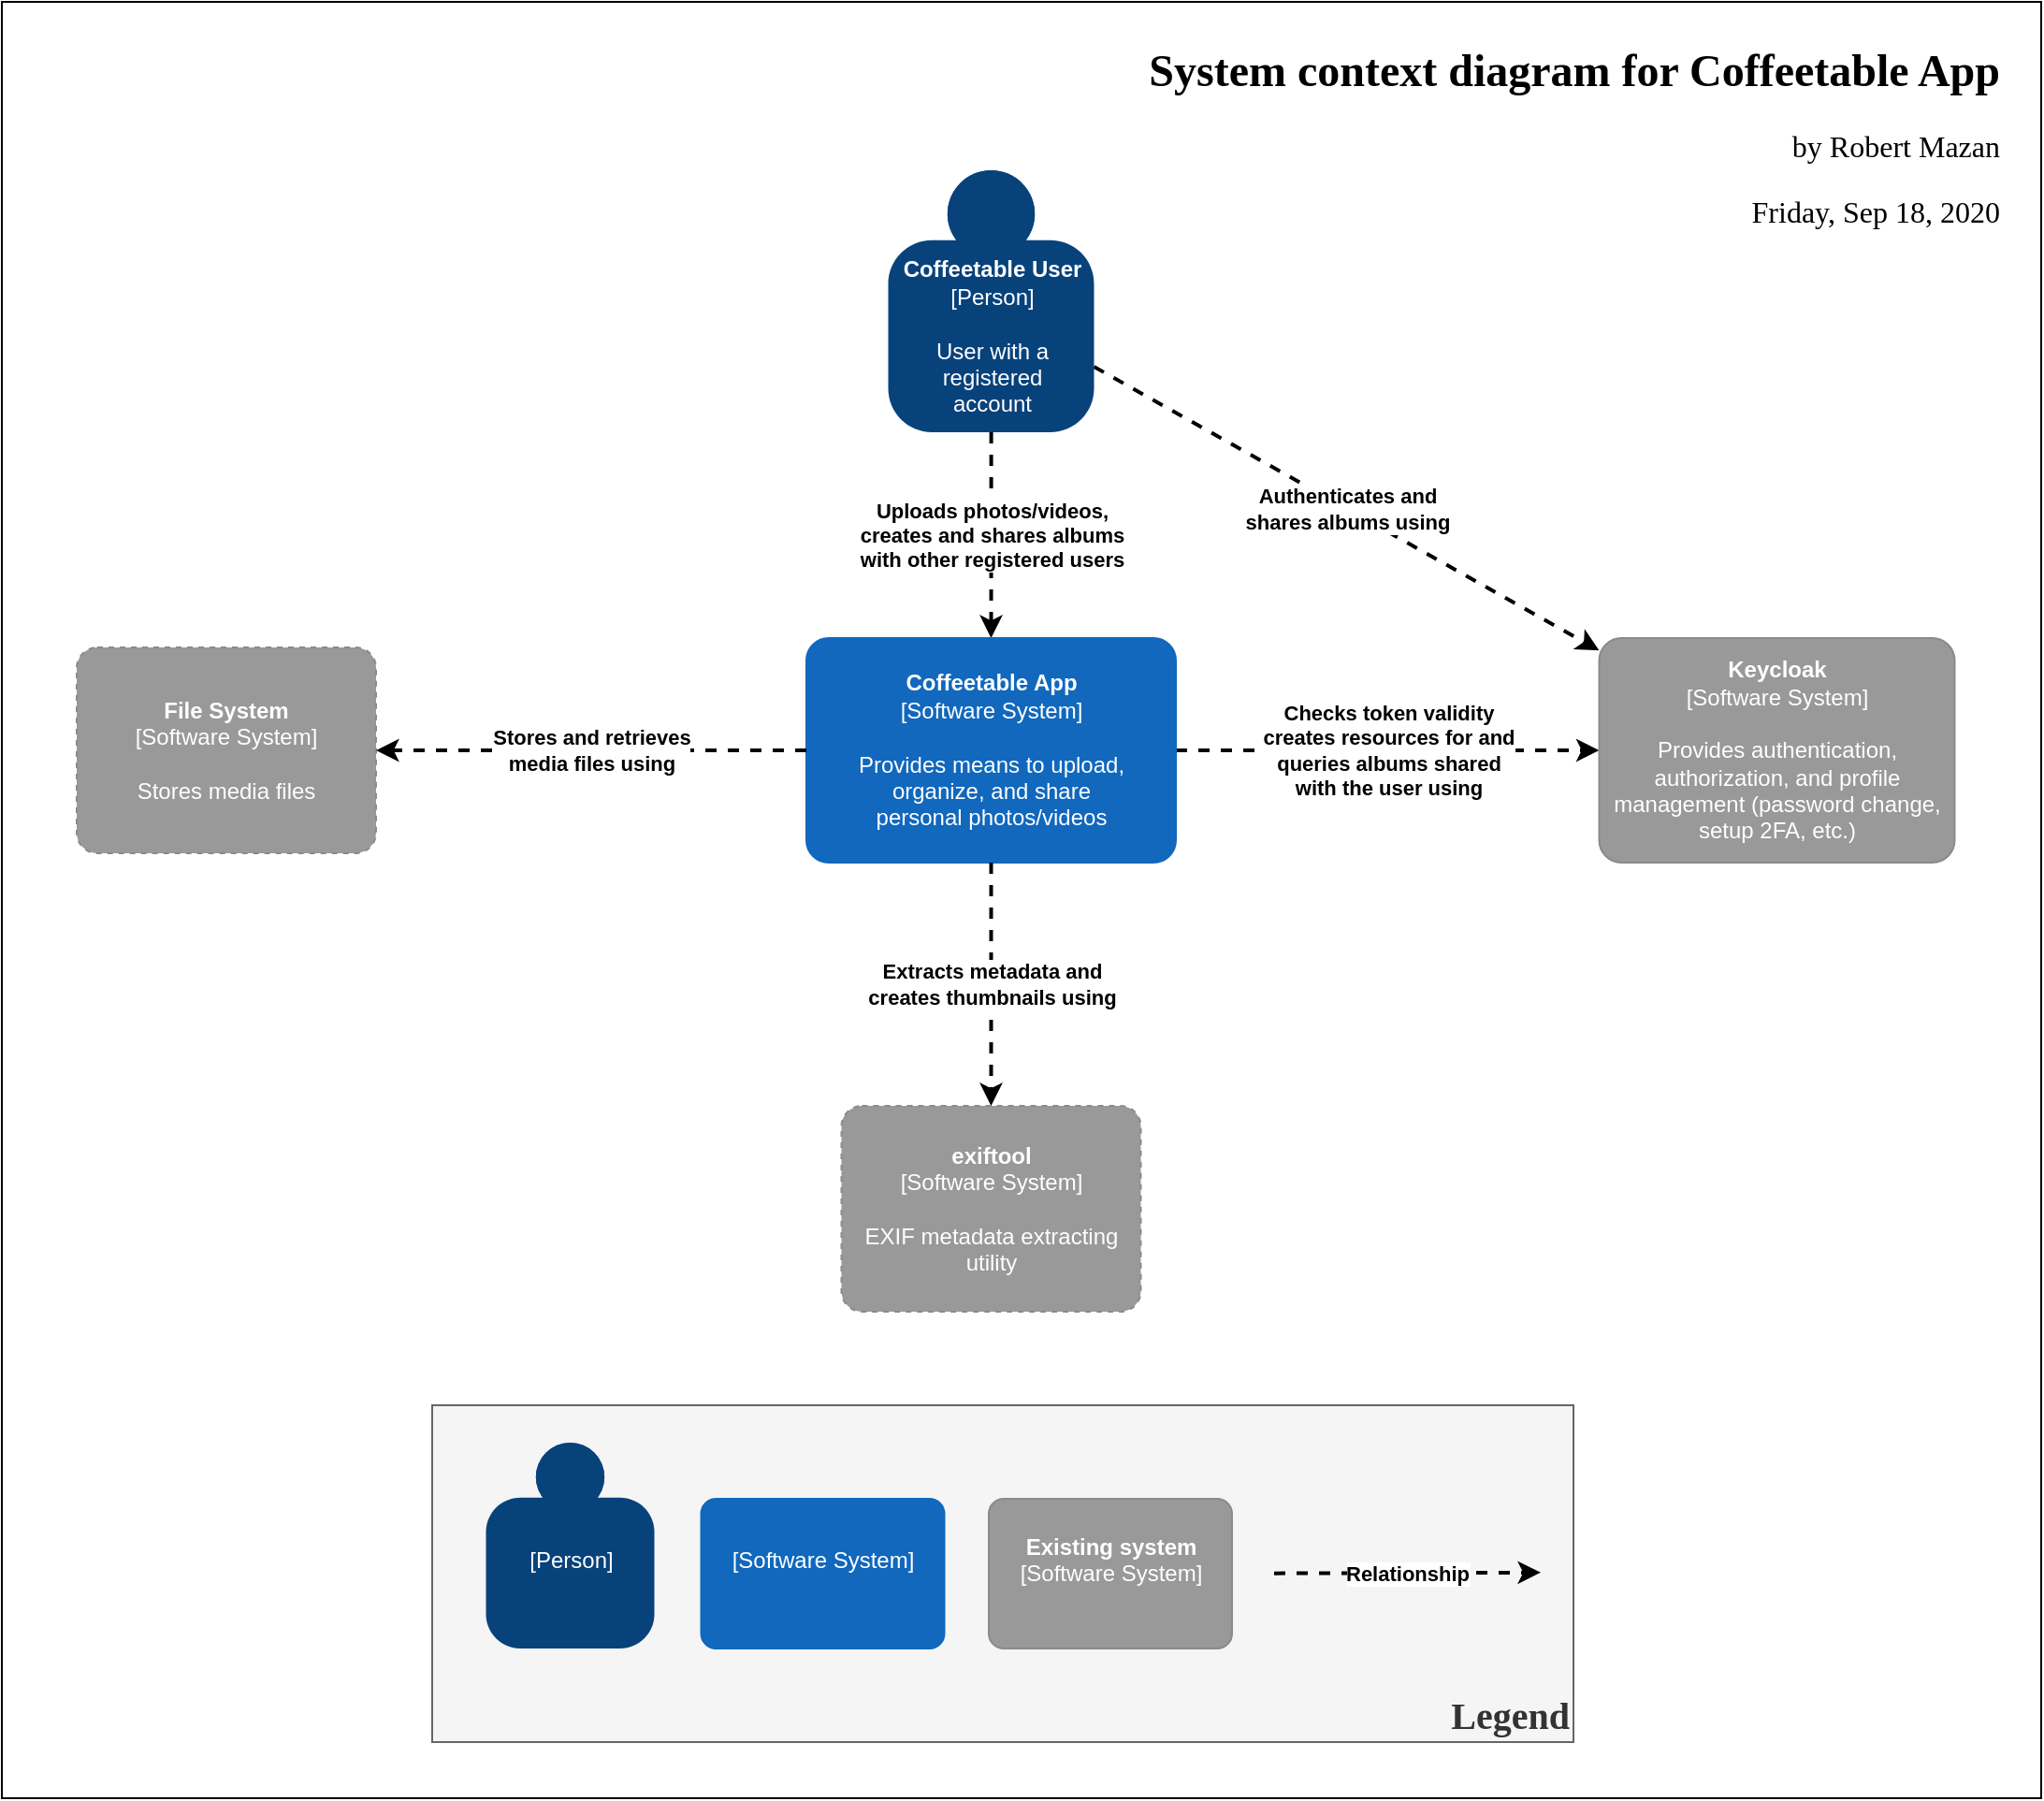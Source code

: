 <mxfile version="13.6.2" type="device" pages="6"><diagram id="a8v4_X-9_ENFQ-s6odiS" name="System Context"><mxGraphModel dx="1896" dy="1923" grid="1" gridSize="10" guides="1" tooltips="1" connect="1" arrows="1" fold="1" page="1" pageScale="1" pageWidth="1169" pageHeight="827" background="none" math="0" shadow="0"><root><mxCell id="D4IHjmz2z4Dhkb-T3Yna-0"/><mxCell id="D4IHjmz2z4Dhkb-T3Yna-1" parent="D4IHjmz2z4Dhkb-T3Yna-0"/><mxCell id="THfzCBXZN-BEgCJcxhvr-0" value="&lt;p style=&quot;line-height: 100% ; font-size: 16px&quot;&gt;&lt;/p&gt;&lt;p&gt;&lt;font style=&quot;font-size: 24px&quot;&gt;&lt;b&gt;System context diagram for Coffeetable App&lt;/b&gt;&lt;/font&gt;&lt;/p&gt;&lt;p style=&quot;font-size: 16px&quot;&gt;by Robert Mazan&lt;/p&gt;&lt;p style=&quot;font-size: 16px&quot;&gt;Friday, Sep 18, 2020&lt;/p&gt;&lt;p style=&quot;font-size: 16px&quot;&gt;&lt;/p&gt;" style="rounded=0;whiteSpace=wrap;html=1;fontSize=16;align=right;verticalAlign=top;spacingRight=20;fontFamily=Georgia;" vertex="1" parent="D4IHjmz2z4Dhkb-T3Yna-1"><mxGeometry x="50" y="-50" width="1090" height="960" as="geometry"/></mxCell><mxCell id="D4IHjmz2z4Dhkb-T3Yna-4" value="Uploads photos/videos,&lt;br&gt;creates and shares albums&lt;br&gt;with other registered users" style="edgeStyle=orthogonalEdgeStyle;rounded=0;orthogonalLoop=1;jettySize=auto;html=1;dashed=1;strokeWidth=2;fontStyle=1" parent="D4IHjmz2z4Dhkb-T3Yna-1" source="D4IHjmz2z4Dhkb-T3Yna-2" target="D4IHjmz2z4Dhkb-T3Yna-3" edge="1"><mxGeometry relative="1" as="geometry"/></mxCell><mxCell id="D4IHjmz2z4Dhkb-T3Yna-6" value="Authenticates and&lt;br&gt;shares albums using" style="orthogonalLoop=1;jettySize=auto;html=1;exitX=1;exitY=0.75;exitDx=0;exitDy=0;exitPerimeter=0;rounded=0;dashed=1;strokeWidth=2;fontStyle=1" parent="D4IHjmz2z4Dhkb-T3Yna-1" source="D4IHjmz2z4Dhkb-T3Yna-2" target="D4IHjmz2z4Dhkb-T3Yna-5" edge="1"><mxGeometry relative="1" as="geometry"/></mxCell><object placeholders="1" c4Name="Coffeetable User" c4Type="Person" c4Description="User with a&#10;registered&#10;account" label="&lt;b&gt;%c4Name%&lt;/b&gt;&lt;div&gt;[%c4Type%]&lt;/div&gt;&lt;br&gt;&lt;div&gt;%c4Description%&lt;/div&gt;" id="D4IHjmz2z4Dhkb-T3Yna-2"><mxCell style="html=1;dashed=0;whitespace=wrap;fillColor=#08427b;strokeColor=none;fontColor=#ffffff;shape=mxgraph.c4.person;align=center;metaEdit=1;points=[[0.5,0,0],[1,0.5,0],[1,0.75,0],[0.75,1,0],[0.5,1,0],[0.25,1,0],[0,0.75,0],[0,0.5,0]];metaData={&quot;c4Type&quot;:{&quot;editable&quot;:false}};" parent="D4IHjmz2z4Dhkb-T3Yna-1" vertex="1"><mxGeometry x="523.75" y="40" width="110.0" height="140" as="geometry"/></mxCell></object><mxCell id="D4IHjmz2z4Dhkb-T3Yna-7" value="Checks token validity&lt;br&gt;creates resources for and&lt;br&gt;queries albums shared&lt;br&gt;with the user using" style="edgeStyle=none;rounded=0;orthogonalLoop=1;jettySize=auto;html=1;exitX=1;exitY=0.5;exitDx=0;exitDy=0;exitPerimeter=0;entryX=0;entryY=0.5;entryDx=0;entryDy=0;entryPerimeter=0;strokeColor=#000000;dashed=1;strokeWidth=2;fontStyle=1" parent="D4IHjmz2z4Dhkb-T3Yna-1" source="D4IHjmz2z4Dhkb-T3Yna-3" target="D4IHjmz2z4Dhkb-T3Yna-5" edge="1"><mxGeometry relative="1" as="geometry"/></mxCell><object placeholders="1" c4Name="Coffeetable App" c4Type="Software System" c4Description="Provides means to upload,&#10;organize, and share&#10;personal photos/videos" label="&lt;b&gt;%c4Name%&lt;/b&gt;&lt;div&gt;[%c4Type%]&lt;/div&gt;&lt;br&gt;&lt;div&gt;%c4Description%&lt;/div&gt;" id="D4IHjmz2z4Dhkb-T3Yna-3"><mxCell style="rounded=1;whiteSpace=wrap;html=1;labelBackgroundColor=none;fillColor=#1168BD;fontColor=#ffffff;align=center;arcSize=10;strokeColor=#1168BD;metaEdit=1;metaData={&quot;c4Type&quot;:{&quot;editable&quot;:false}};points=[[0.25,0,0],[0.5,0,0],[0.75,0,0],[1,0.25,0],[1,0.5,0],[1,0.75,0],[0.75,1,0],[0.5,1,0],[0.25,1,0],[0,0.75,0],[0,0.5,0],[0,0.25,0]];" parent="D4IHjmz2z4Dhkb-T3Yna-1" vertex="1"><mxGeometry x="480" y="290" width="197.5" height="120" as="geometry"/></mxCell></object><object placeholders="1" c4Name="Keycloak" c4Type="Software System" c4Description="Provides authentication, authorization, and profile management (password change, setup 2FA, etc.)" label="&lt;b&gt;%c4Name%&lt;/b&gt;&lt;div&gt;[%c4Type%]&lt;/div&gt;&lt;br&gt;&lt;div&gt;%c4Description%&lt;/div&gt;" id="D4IHjmz2z4Dhkb-T3Yna-5"><mxCell style="rounded=1;whiteSpace=wrap;html=1;labelBackgroundColor=none;fillColor=#999999;fontColor=#ffffff;align=center;arcSize=10;strokeColor=#8A8A8A;metaEdit=1;metaData={&quot;c4Type&quot;:{&quot;editable&quot;:false}};points=[[0.25,0,0],[0.5,0,0],[0.75,0,0],[1,0.25,0],[1,0.5,0],[1,0.75,0],[0.75,1,0],[0.5,1,0],[0.25,1,0],[0,0.75,0],[0,0.5,0],[0,0.25,0]];" parent="D4IHjmz2z4Dhkb-T3Yna-1" vertex="1"><mxGeometry x="903.75" y="290" width="190" height="120" as="geometry"/></mxCell></object><object placeholders="1" c4Name="File System" c4Type="Software System" c4Description="Stores media files" label="&lt;b&gt;%c4Name%&lt;/b&gt;&lt;div&gt;[%c4Type%]&lt;/div&gt;&lt;br&gt;&lt;div&gt;%c4Description%&lt;/div&gt;" id="E4G6SEmU9RLcOfyFBHj0-0"><mxCell style="rounded=1;whiteSpace=wrap;html=1;labelBackgroundColor=none;fillColor=#999999;fontColor=#ffffff;align=center;arcSize=10;strokeColor=#8A8A8A;metaEdit=1;metaData={&quot;c4Type&quot;:{&quot;editable&quot;:false}};points=[[0.25,0,0],[0.5,0,0],[0.75,0,0],[1,0.25,0],[1,0.5,0],[1,0.75,0],[0.75,1,0],[0.5,1,0],[0.25,1,0],[0,0.75,0],[0,0.5,0],[0,0.25,0]];dashed=1;" parent="D4IHjmz2z4Dhkb-T3Yna-1" vertex="1"><mxGeometry x="90" y="295" width="160" height="110.0" as="geometry"/></mxCell></object><object placeholders="1" c4Name="exiftool" c4Type="Software System" c4Description="EXIF metadata extracting utility" label="&lt;b&gt;%c4Name%&lt;/b&gt;&lt;div&gt;[%c4Type%]&lt;/div&gt;&lt;br&gt;&lt;div&gt;%c4Description%&lt;/div&gt;" id="pQ30uLYvuuLVTmUaTi7S-0"><mxCell style="rounded=1;whiteSpace=wrap;html=1;labelBackgroundColor=none;fillColor=#999999;fontColor=#ffffff;align=center;arcSize=10;strokeColor=#8A8A8A;metaEdit=1;metaData={&quot;c4Type&quot;:{&quot;editable&quot;:false}};points=[[0.25,0,0],[0.5,0,0],[0.75,0,0],[1,0.25,0],[1,0.5,0],[1,0.75,0],[0.75,1,0],[0.5,1,0],[0.25,1,0],[0,0.75,0],[0,0.5,0],[0,0.25,0]];dashed=1;" parent="D4IHjmz2z4Dhkb-T3Yna-1" vertex="1"><mxGeometry x="498.75" y="540" width="160" height="110.0" as="geometry"/></mxCell></object><mxCell id="pQ30uLYvuuLVTmUaTi7S-1" value="Extracts metadata and&lt;br&gt;creates thumbnails using" style="edgeStyle=orthogonalEdgeStyle;rounded=0;orthogonalLoop=1;jettySize=auto;html=1;dashed=1;strokeWidth=2;fontStyle=1;exitX=0.5;exitY=1;exitDx=0;exitDy=0;exitPerimeter=0;entryX=0.5;entryY=0;entryDx=0;entryDy=0;entryPerimeter=0;" parent="D4IHjmz2z4Dhkb-T3Yna-1" source="D4IHjmz2z4Dhkb-T3Yna-3" target="pQ30uLYvuuLVTmUaTi7S-0" edge="1"><mxGeometry relative="1" as="geometry"><mxPoint x="588.714" y="190" as="sourcePoint"/><mxPoint x="588.714" y="300" as="targetPoint"/></mxGeometry></mxCell><mxCell id="pQ30uLYvuuLVTmUaTi7S-2" value="Stores and retrieves&lt;br&gt;media files using" style="edgeStyle=orthogonalEdgeStyle;rounded=0;orthogonalLoop=1;jettySize=auto;html=1;dashed=1;strokeWidth=2;fontStyle=1;exitX=0;exitY=0.5;exitDx=0;exitDy=0;exitPerimeter=0;entryX=1;entryY=0.5;entryDx=0;entryDy=0;entryPerimeter=0;" parent="D4IHjmz2z4Dhkb-T3Yna-1" source="D4IHjmz2z4Dhkb-T3Yna-3" target="E4G6SEmU9RLcOfyFBHj0-0" edge="1"><mxGeometry relative="1" as="geometry"><mxPoint x="598.714" y="200" as="sourcePoint"/><mxPoint x="598.714" y="310" as="targetPoint"/></mxGeometry></mxCell><mxCell id="Td9qZ3NHaW7SNmL9gHCl-0" value="" style="group" vertex="1" connectable="0" parent="D4IHjmz2z4Dhkb-T3Yna-1"><mxGeometry x="280" y="700" width="610" height="180" as="geometry"/></mxCell><mxCell id="4eYMWK2WQ2xXRmNpO8tA-1" value="&lt;font face=&quot;Georgia&quot;&gt;Legend&lt;/font&gt;" style="rounded=0;whiteSpace=wrap;html=1;align=right;verticalAlign=bottom;fontSize=20;fontStyle=1;shadow=0;glass=0;fillColor=#f5f5f5;strokeColor=#666666;fontColor=#333333;" vertex="1" parent="Td9qZ3NHaW7SNmL9gHCl-0"><mxGeometry width="610" height="180" as="geometry"/></mxCell><object placeholders="1" c4Name=" " c4Type="Person" c4Description=" " label="&lt;b&gt;%c4Name%&lt;/b&gt;&lt;div&gt;[%c4Type%]&lt;/div&gt;&lt;br&gt;&lt;div&gt;%c4Description%&lt;/div&gt;" id="4eYMWK2WQ2xXRmNpO8tA-2"><mxCell style="html=1;dashed=0;whitespace=wrap;fillColor=#08427b;strokeColor=none;fontColor=#ffffff;shape=mxgraph.c4.person;align=center;metaEdit=1;points=[[0.5,0,0],[1,0.5,0],[1,0.75,0],[0.75,1,0],[0.5,1,0],[0.25,1,0],[0,0.75,0],[0,0.5,0]];metaData={&quot;c4Type&quot;:{&quot;editable&quot;:false}};" vertex="1" parent="Td9qZ3NHaW7SNmL9gHCl-0"><mxGeometry x="28.75" y="20" width="90" height="110" as="geometry"/></mxCell></object><object placeholders="1" c4Name="Existing system" c4Type="Software System" c4Description=" " label="&lt;b&gt;%c4Name%&lt;/b&gt;&lt;div&gt;[%c4Type%]&lt;/div&gt;&lt;br&gt;&lt;div&gt;%c4Description%&lt;/div&gt;" id="4eYMWK2WQ2xXRmNpO8tA-6"><mxCell style="rounded=1;whiteSpace=wrap;html=1;labelBackgroundColor=none;fillColor=#999999;fontColor=#ffffff;align=center;arcSize=10;strokeColor=#8A8A8A;metaEdit=1;metaData={&quot;c4Type&quot;:{&quot;editable&quot;:false}};points=[[0.25,0,0],[0.5,0,0],[0.75,0,0],[1,0.25,0],[1,0.5,0],[1,0.75,0],[0.75,1,0],[0.5,1,0],[0.25,1,0],[0,0.75,0],[0,0.5,0],[0,0.25,0]];" vertex="1" parent="Td9qZ3NHaW7SNmL9gHCl-0"><mxGeometry x="297.5" y="50" width="130" height="80" as="geometry"/></mxCell></object><object placeholders="1" c4Name=" " c4Type="Software System" c4Description=" " label="&lt;b&gt;%c4Name%&lt;/b&gt;&lt;div&gt;[%c4Type%]&lt;/div&gt;&lt;br&gt;&lt;div&gt;%c4Description%&lt;/div&gt;" id="4eYMWK2WQ2xXRmNpO8tA-7"><mxCell style="rounded=1;whiteSpace=wrap;html=1;labelBackgroundColor=none;fillColor=#1168BD;fontColor=#ffffff;align=center;arcSize=10;strokeColor=#1168BD;metaEdit=1;metaData={&quot;c4Type&quot;:{&quot;editable&quot;:false}};points=[[0.25,0,0],[0.5,0,0],[0.75,0,0],[1,0.25,0],[1,0.5,0],[1,0.75,0],[0.75,1,0],[0.5,1,0],[0.25,1,0],[0,0.75,0],[0,0.5,0],[0,0.25,0]];shadow=0;glass=0;" vertex="1" parent="Td9qZ3NHaW7SNmL9gHCl-0"><mxGeometry x="143.75" y="50" width="130" height="80" as="geometry"/></mxCell></object><mxCell id="4eYMWK2WQ2xXRmNpO8tA-8" value="Relationship" style="edgeStyle=none;rounded=0;orthogonalLoop=1;jettySize=auto;html=1;exitX=1;exitY=0.5;exitDx=0;exitDy=0;exitPerimeter=0;strokeColor=#000000;dashed=1;strokeWidth=2;fontStyle=1" edge="1" parent="Td9qZ3NHaW7SNmL9gHCl-0"><mxGeometry relative="1" as="geometry"><mxPoint x="450" y="89.82" as="sourcePoint"/><mxPoint x="592.5" y="89.41" as="targetPoint"/></mxGeometry></mxCell></root></mxGraphModel></diagram><diagram id="0O-slGkZoRiae3k4us8q" name="Container"><mxGraphModel dx="1896" dy="1923" grid="1" gridSize="10" guides="1" tooltips="1" connect="1" arrows="1" fold="1" page="1" pageScale="1" pageWidth="1169" pageHeight="827" math="0" shadow="0"><root><mxCell id="FUhaDKMRr0fDpDs82Sgw-0"/><mxCell id="FUhaDKMRr0fDpDs82Sgw-1" parent="FUhaDKMRr0fDpDs82Sgw-0"/><mxCell id="msnUzqUOfhRT9FDFUO6B-7" value="&lt;p style=&quot;line-height: 100% ; font-size: 16px&quot;&gt;&lt;/p&gt;&lt;p&gt;&lt;font style=&quot;font-size: 24px&quot;&gt;&lt;b&gt;Container diagram for Coffeetable App&lt;/b&gt;&lt;/font&gt;&lt;/p&gt;&lt;p style=&quot;font-size: 16px&quot;&gt;by Robert Mazan&lt;/p&gt;&lt;p style=&quot;font-size: 16px&quot;&gt;Friday, Sep 18, 2020&lt;/p&gt;&lt;p style=&quot;font-size: 16px&quot;&gt;&lt;/p&gt;" style="rounded=0;whiteSpace=wrap;html=1;fontSize=16;align=right;verticalAlign=top;spacingRight=20;fontFamily=Georgia;" vertex="1" parent="FUhaDKMRr0fDpDs82Sgw-1"><mxGeometry x="10" y="-20" width="1130" height="1000" as="geometry"/></mxCell><object placeholders="1" c4Name="Coffeetable User" c4Type="Person" c4Description="User with a&#10;registered&#10;account" label="&lt;b&gt;%c4Name%&lt;/b&gt;&lt;div&gt;[%c4Type%]&lt;/div&gt;&lt;br&gt;&lt;div&gt;%c4Description%&lt;/div&gt;" id="k7FnYH4xFuKQPQ6yRDvo-0"><mxCell style="html=1;dashed=0;whitespace=wrap;fillColor=#08427b;strokeColor=none;fontColor=#ffffff;shape=mxgraph.c4.person;align=center;metaEdit=1;points=[[0.5,0,0],[1,0.5,0],[1,0.75,0],[0.75,1,0],[0.5,1,0],[0.25,1,0],[0,0.75,0],[0,0.5,0]];metaData={&quot;c4Type&quot;:{&quot;editable&quot;:false}};" parent="FUhaDKMRr0fDpDs82Sgw-1" vertex="1"><mxGeometry x="80" width="110.0" height="140" as="geometry"/></mxCell></object><mxCell id="gFhyHbREoJEudiCuTHnZ-0" value="" style="rounded=0;whiteSpace=wrap;html=1;fillColor=none;dashed=1;" parent="FUhaDKMRr0fDpDs82Sgw-1" vertex="1"><mxGeometry x="20" y="170" width="1110" height="390" as="geometry"/></mxCell><object placeholders="1" c4Name="Keycloak" c4Type="Software System" c4Description="Provides authentication, authorization, and profile management (password change, setup 2FA, etc.)" label="&lt;b&gt;%c4Name%&lt;/b&gt;&lt;div&gt;[%c4Type%]&lt;/div&gt;&lt;br&gt;&lt;div&gt;%c4Description%&lt;/div&gt;" id="7NWHeeh2tiXzaWl0IiUr-0"><mxCell style="rounded=1;whiteSpace=wrap;html=1;labelBackgroundColor=none;fillColor=#999999;fontColor=#ffffff;align=center;arcSize=10;strokeColor=#8A8A8A;metaEdit=1;metaData={&quot;c4Type&quot;:{&quot;editable&quot;:false}};points=[[0.25,0,0],[0.5,0,0],[0.75,0,0],[1,0.25,0],[1,0.5,0],[1,0.75,0],[0.75,1,0],[0.5,1,0],[0.25,1,0],[0,0.75,0],[0,0.5,0],[0,0.25,0]];" parent="FUhaDKMRr0fDpDs82Sgw-1" vertex="1"><mxGeometry x="200" y="595" width="190" height="120" as="geometry"/></mxCell></object><object placeholders="1" c4Name="Web Application" c4Type="Container" c4Technology="OpenResty" c4Description="Enforces login&#10;Delivers the single-page application" label="&lt;b&gt;%c4Name%&lt;/b&gt;&lt;div&gt;[%c4Type%: %c4Technology%]&lt;/div&gt;&lt;br&gt;&lt;div&gt;%c4Description%&lt;/div&gt;" id="7NWHeeh2tiXzaWl0IiUr-1"><mxCell style="rounded=1;whiteSpace=wrap;html=1;labelBackgroundColor=none;fillColor=#85BBF0;fontColor=#ffffff;align=center;arcSize=10;strokeColor=#78A8D8;metaEdit=1;metaData={&quot;c4Type&quot;:{&quot;editable&quot;:false}};points=[[0.25,0,0],[0.5,0,0],[0.75,0,0],[1,0.25,0],[1,0.5,0],[1,0.75,0],[0.75,1,0],[0.5,1,0],[0.25,1,0],[0,0.75,0],[0,0.5,0],[0,0.25,0]];dashed=1;" parent="FUhaDKMRr0fDpDs82Sgw-1" vertex="1"><mxGeometry x="660" y="220" width="160" height="110.0" as="geometry"/></mxCell></object><object placeholders="1" c4Type="Relationship" c4Technology="HTTPS" c4Description="Visits coffeetable.app,&#10;view own and shared albums,&#10;upload media and put to albums" label="&lt;div style=&quot;text-align: left&quot;&gt;&lt;div style=&quot;text-align: center&quot;&gt;&lt;b&gt;%c4Description%&lt;/b&gt;&lt;/div&gt;&lt;div style=&quot;text-align: center&quot;&gt;[%c4Technology%]&lt;/div&gt;&lt;/div&gt;" id="7NWHeeh2tiXzaWl0IiUr-2"><mxCell style="edgeStyle=none;rounded=0;html=1;jettySize=auto;orthogonalLoop=1;strokeColor=#707070;strokeWidth=2;fontColor=#707070;jumpStyle=none;dashed=1;metaEdit=1;metaData={&quot;c4Type&quot;:{&quot;editable&quot;:false}};exitX=1;exitY=0.75;exitDx=0;exitDy=0;exitPerimeter=0;" parent="FUhaDKMRr0fDpDs82Sgw-1" source="k7FnYH4xFuKQPQ6yRDvo-0" target="7NWHeeh2tiXzaWl0IiUr-1" edge="1"><mxGeometry width="160" relative="1" as="geometry"><mxPoint x="410" y="190" as="sourcePoint"/><mxPoint x="570" y="190" as="targetPoint"/></mxGeometry></mxCell></object><object placeholders="1" c4Type="Relationship" c4Technology="OIDC, UMA" c4Description="Authenticates user,&#10;checks permissions,&#10;creates, updates and&#10;queries album resources" label="&lt;div style=&quot;text-align: left&quot;&gt;&lt;div style=&quot;text-align: center&quot;&gt;&lt;b&gt;%c4Description%&lt;/b&gt;&lt;/div&gt;&lt;div style=&quot;text-align: center&quot;&gt;[%c4Technology%]&lt;/div&gt;&lt;/div&gt;" id="7NWHeeh2tiXzaWl0IiUr-3"><mxCell style="edgeStyle=none;rounded=0;html=1;entryX=1;entryY=0.75;jettySize=auto;orthogonalLoop=1;strokeColor=#707070;strokeWidth=2;fontColor=#707070;jumpStyle=none;dashed=1;metaEdit=1;metaData={&quot;c4Type&quot;:{&quot;editable&quot;:false}};entryDx=0;entryDy=0;entryPerimeter=0;exitX=0;exitY=0.75;exitDx=0;exitDy=0;exitPerimeter=0;" parent="FUhaDKMRr0fDpDs82Sgw-1" source="7NWHeeh2tiXzaWl0IiUr-1" target="7NWHeeh2tiXzaWl0IiUr-6" edge="1"><mxGeometry width="160" relative="1" as="geometry"><mxPoint x="750" y="280" as="sourcePoint"/><mxPoint x="910" y="280" as="targetPoint"/></mxGeometry></mxCell></object><object placeholders="1" c4Name="Single-Page Application" c4Type="Container" c4Technology="React" c4Description="Manages media upload initiations, album editing and display" label="&lt;b&gt;%c4Name%&lt;/b&gt;&lt;div&gt;[%c4Type%: %c4Technology%]&lt;/div&gt;&lt;br&gt;&lt;div&gt;%c4Description%&lt;/div&gt;" id="7NWHeeh2tiXzaWl0IiUr-4"><mxCell style="rounded=1;whiteSpace=wrap;html=1;labelBackgroundColor=none;fillColor=#85BBF0;fontColor=#ffffff;align=center;arcSize=10;strokeColor=#78A8D8;metaEdit=1;metaData={&quot;c4Type&quot;:{&quot;editable&quot;:false}};points=[[0.25,0,0],[0.5,0,0],[0.75,0,0],[1,0.25,0],[1,0.5,0],[1,0.75,0],[0.75,1,0],[0.5,1,0],[0.25,1,0],[0,0.75,0],[0,0.5,0],[0,0.25,0]];dashed=1;" parent="FUhaDKMRr0fDpDs82Sgw-1" vertex="1"><mxGeometry x="940" y="220" width="160" height="110.0" as="geometry"/></mxCell></object><object placeholders="1" c4Name="Authentication Proxy" c4Type="Container" c4Technology="OpenResty" c4Description="SSL terminating reverse proxy to Keycloak (provides certificate for SSL)" label="&lt;b&gt;%c4Name%&lt;/b&gt;&lt;div&gt;[%c4Type%: %c4Technology%]&lt;/div&gt;&lt;br&gt;&lt;div&gt;%c4Description%&lt;/div&gt;" id="7NWHeeh2tiXzaWl0IiUr-6"><mxCell style="rounded=1;whiteSpace=wrap;html=1;labelBackgroundColor=none;fillColor=#85BBF0;fontColor=#ffffff;align=center;arcSize=10;strokeColor=#78A8D8;metaEdit=1;metaData={&quot;c4Type&quot;:{&quot;editable&quot;:false}};points=[[0.25,0,0],[0.5,0,0],[0.75,0,0],[1,0.25,0],[1,0.5,0],[1,0.75,0],[0.75,1,0],[0.5,1,0],[0.25,1,0],[0,0.75,0],[0,0.5,0],[0,0.25,0]];dashed=1;" parent="FUhaDKMRr0fDpDs82Sgw-1" vertex="1"><mxGeometry x="180" y="220" width="160" height="110.0" as="geometry"/></mxCell></object><object placeholders="1" c4Type="Relationship" c4Technology="HTTPS" c4Description="Delivers to&#10;the browser" label="&lt;div style=&quot;text-align: left&quot;&gt;&lt;div style=&quot;text-align: center&quot;&gt;&lt;b&gt;%c4Description%&lt;/b&gt;&lt;/div&gt;&lt;div style=&quot;text-align: center&quot;&gt;[%c4Technology%]&lt;/div&gt;&lt;/div&gt;" id="7NWHeeh2tiXzaWl0IiUr-8"><mxCell style="edgeStyle=none;rounded=0;html=1;entryX=0;entryY=0.25;jettySize=auto;orthogonalLoop=1;strokeColor=#707070;strokeWidth=2;fontColor=#707070;jumpStyle=none;dashed=1;metaEdit=1;metaData={&quot;c4Type&quot;:{&quot;editable&quot;:false}};exitX=1;exitY=0.25;exitDx=0;exitDy=0;exitPerimeter=0;entryDx=0;entryDy=0;entryPerimeter=0;" parent="FUhaDKMRr0fDpDs82Sgw-1" source="7NWHeeh2tiXzaWl0IiUr-1" target="7NWHeeh2tiXzaWl0IiUr-4" edge="1"><mxGeometry width="160" relative="1" as="geometry"><mxPoint x="665" y="350" as="sourcePoint"/><mxPoint x="825" y="350" as="targetPoint"/></mxGeometry></mxCell></object><object placeholders="1" c4Name="Media Resource Server" c4Type="Container" c4Technology="OpenResty" c4Description="Delivers media content to the browser after authorization&#10;(Policy Enforcement Point)" label="&lt;b&gt;%c4Name%&lt;/b&gt;&lt;div&gt;[%c4Type%: %c4Technology%]&lt;/div&gt;&lt;br&gt;&lt;div&gt;%c4Description%&lt;/div&gt;" id="7NWHeeh2tiXzaWl0IiUr-9"><mxCell style="rounded=1;whiteSpace=wrap;html=1;labelBackgroundColor=none;fillColor=#85BBF0;fontColor=#ffffff;align=center;arcSize=10;strokeColor=#78A8D8;metaEdit=1;metaData={&quot;c4Type&quot;:{&quot;editable&quot;:false}};points=[[0.25,0,0],[0.5,0,0],[0.75,0,0],[1,0.25,0],[1,0.5,0],[1,0.75,0],[0.75,1,0],[0.5,1,0],[0.25,1,0],[0,0.75,0],[0,0.5,0],[0,0.25,0]];dashed=1;" parent="FUhaDKMRr0fDpDs82Sgw-1" vertex="1"><mxGeometry x="30" y="420" width="160" height="110.0" as="geometry"/></mxCell></object><object placeholders="1" c4Type="Relationship" c4Technology="HTTPS/UMA" c4Description="Checks permissions" label="&lt;div style=&quot;text-align: left&quot;&gt;&lt;div style=&quot;text-align: center&quot;&gt;&lt;b&gt;%c4Description%&lt;/b&gt;&lt;/div&gt;&lt;div style=&quot;text-align: center&quot;&gt;[%c4Technology%]&lt;/div&gt;&lt;/div&gt;" id="7NWHeeh2tiXzaWl0IiUr-10"><mxCell style="edgeStyle=none;rounded=0;html=1;jettySize=auto;orthogonalLoop=1;strokeColor=#707070;strokeWidth=2;fontColor=#707070;jumpStyle=none;dashed=1;metaEdit=1;metaData={&quot;c4Type&quot;:{&quot;editable&quot;:false}};exitX=0.75;exitY=0;exitDx=0;exitDy=0;exitPerimeter=0;" parent="FUhaDKMRr0fDpDs82Sgw-1" source="7NWHeeh2tiXzaWl0IiUr-9" target="7NWHeeh2tiXzaWl0IiUr-6" edge="1"><mxGeometry width="160" relative="1" as="geometry"><mxPoint x="80" y="510" as="sourcePoint"/><mxPoint x="240" y="510" as="targetPoint"/></mxGeometry></mxCell></object><object placeholders="1" c4Type="Relationship" c4Technology="HTTPS" c4Description="Redirects for&#10;authentication" label="&lt;div style=&quot;text-align: left&quot;&gt;&lt;div style=&quot;text-align: center&quot;&gt;&lt;b&gt;%c4Description%&lt;/b&gt;&lt;/div&gt;&lt;div style=&quot;text-align: center&quot;&gt;[%c4Technology%]&lt;/div&gt;&lt;/div&gt;" id="7NWHeeh2tiXzaWl0IiUr-11"><mxCell style="edgeStyle=none;rounded=0;html=1;entryX=1;entryY=0.25;jettySize=auto;orthogonalLoop=1;strokeColor=#707070;strokeWidth=2;fontColor=#707070;jumpStyle=none;dashed=1;metaEdit=1;metaData={&quot;c4Type&quot;:{&quot;editable&quot;:false}};exitX=0;exitY=0.25;exitDx=0;exitDy=0;exitPerimeter=0;entryDx=0;entryDy=0;entryPerimeter=0;" parent="FUhaDKMRr0fDpDs82Sgw-1" source="7NWHeeh2tiXzaWl0IiUr-1" target="7NWHeeh2tiXzaWl0IiUr-6" edge="1"><mxGeometry width="160" relative="1" as="geometry"><mxPoint x="345" y="360" as="sourcePoint"/><mxPoint x="505" y="360" as="targetPoint"/></mxGeometry></mxCell></object><object placeholders="1" c4Type="Relationship" c4Technology="HTTP" c4Description="Proxy requests" label="&lt;div style=&quot;text-align: left&quot;&gt;&lt;div style=&quot;text-align: center&quot;&gt;&lt;b&gt;%c4Description%&lt;/b&gt;&lt;/div&gt;&lt;div style=&quot;text-align: center&quot;&gt;[%c4Technology%]&lt;/div&gt;&lt;/div&gt;" id="7NWHeeh2tiXzaWl0IiUr-12"><mxCell style="edgeStyle=none;rounded=0;html=1;jettySize=auto;orthogonalLoop=1;strokeColor=#707070;strokeWidth=2;fontColor=#707070;jumpStyle=none;dashed=1;metaEdit=1;metaData={&quot;c4Type&quot;:{&quot;editable&quot;:false}};exitX=0.75;exitY=1;exitDx=0;exitDy=0;exitPerimeter=0;entryX=0.5;entryY=0;entryDx=0;entryDy=0;entryPerimeter=0;" parent="FUhaDKMRr0fDpDs82Sgw-1" source="7NWHeeh2tiXzaWl0IiUr-6" target="7NWHeeh2tiXzaWl0IiUr-0" edge="1"><mxGeometry width="160" relative="1" as="geometry"><mxPoint x="290" y="500" as="sourcePoint"/><mxPoint x="450" y="500" as="targetPoint"/></mxGeometry></mxCell></object><object placeholders="1" c4Type="Database" c4Technology="PostgreSQL" c4Description="Stores media file metadata" label="%c4Type%&lt;div&gt;[Container:&amp;nbsp;%c4Technology%]&lt;/div&gt;&lt;br&gt;&lt;div&gt;%c4Description%&lt;/div&gt;" id="7NWHeeh2tiXzaWl0IiUr-13"><mxCell style="shape=cylinder;whiteSpace=wrap;html=1;boundedLbl=1;rounded=0;labelBackgroundColor=none;fillColor=#438DD5;fontSize=12;fontColor=#ffffff;align=center;strokeColor=#3C7FC0;metaEdit=1;points=[[0.5,0,0],[1,0.25,0],[1,0.5,0],[1,0.75,0],[0.5,1,0],[0,0.75,0],[0,0.5,0],[0,0.25,0]];metaData={&quot;c4Type&quot;:{&quot;editable&quot;:false}};dashed=1;" parent="FUhaDKMRr0fDpDs82Sgw-1" vertex="1"><mxGeometry x="350" y="405" width="160" height="140" as="geometry"/></mxCell></object><object placeholders="1" c4Name="Media API" c4Type="Container" c4Technology="Postgrest" c4Description="Provides REST API for media entries and metadata creation and querying" label="&lt;b&gt;%c4Name%&lt;/b&gt;&lt;div&gt;[%c4Type%: %c4Technology%]&lt;/div&gt;&lt;br&gt;&lt;div&gt;%c4Description%&lt;/div&gt;" id="7NWHeeh2tiXzaWl0IiUr-14"><mxCell style="rounded=1;whiteSpace=wrap;html=1;labelBackgroundColor=none;fillColor=#85BBF0;fontColor=#ffffff;align=center;arcSize=10;strokeColor=#78A8D8;metaEdit=1;metaData={&quot;c4Type&quot;:{&quot;editable&quot;:false}};points=[[0.25,0,0],[0.5,0,0],[0.75,0,0],[1,0.25,0],[1,0.5,0],[1,0.75,0],[0.75,1,0],[0.5,1,0],[0.25,1,0],[0,0.75,0],[0,0.5,0],[0,0.25,0]];dashed=1;" parent="FUhaDKMRr0fDpDs82Sgw-1" vertex="1"><mxGeometry x="610" y="420" width="160" height="110.0" as="geometry"/></mxCell></object><object placeholders="1" c4Name="File System" c4Type="Software System" c4Description="Stores media files" label="&lt;b&gt;%c4Name%&lt;/b&gt;&lt;div&gt;[%c4Type%]&lt;/div&gt;&lt;br&gt;&lt;div&gt;%c4Description%&lt;/div&gt;" id="7NWHeeh2tiXzaWl0IiUr-16"><mxCell style="rounded=1;whiteSpace=wrap;html=1;labelBackgroundColor=none;fillColor=#999999;fontColor=#ffffff;align=center;arcSize=10;strokeColor=#8A8A8A;metaEdit=1;metaData={&quot;c4Type&quot;:{&quot;editable&quot;:false}};points=[[0.25,0,0],[0.5,0,0],[0.75,0,0],[1,0.25,0],[1,0.5,0],[1,0.75,0],[0.75,1,0],[0.5,1,0],[0.25,1,0],[0,0.75,0],[0,0.5,0],[0,0.25,0]];dashed=1;" parent="FUhaDKMRr0fDpDs82Sgw-1" vertex="1"><mxGeometry x="970" y="600" width="160" height="110.0" as="geometry"/></mxCell></object><object placeholders="1" c4Name="exiftool" c4Type="Software System" c4Description="EXIF metadata extracting utility" label="&lt;b&gt;%c4Name%&lt;/b&gt;&lt;div&gt;[%c4Type%]&lt;/div&gt;&lt;br&gt;&lt;div&gt;%c4Description%&lt;/div&gt;" id="7NWHeeh2tiXzaWl0IiUr-17"><mxCell style="rounded=1;whiteSpace=wrap;html=1;labelBackgroundColor=none;fillColor=#999999;fontColor=#ffffff;align=center;arcSize=10;strokeColor=#8A8A8A;metaEdit=1;metaData={&quot;c4Type&quot;:{&quot;editable&quot;:false}};points=[[0.25,0,0],[0.5,0,0],[0.75,0,0],[1,0.25,0],[1,0.5,0],[1,0.75,0],[0.75,1,0],[0.5,1,0],[0.25,1,0],[0,0.75,0],[0,0.5,0],[0,0.25,0]];dashed=1;" parent="FUhaDKMRr0fDpDs82Sgw-1" vertex="1"><mxGeometry x="770" y="600" width="160" height="110.0" as="geometry"/></mxCell></object><object placeholders="1" c4Type="Relationship" c4Technology="shell" c4Description="Extracts metadata from&#10;uploaded media file" label="&lt;div style=&quot;text-align: left&quot;&gt;&lt;div style=&quot;text-align: center&quot;&gt;&lt;b&gt;%c4Description%&lt;/b&gt;&lt;/div&gt;&lt;div style=&quot;text-align: center&quot;&gt;[%c4Technology%]&lt;/div&gt;&lt;/div&gt;" id="7NWHeeh2tiXzaWl0IiUr-18"><mxCell style="edgeStyle=none;rounded=0;html=1;jettySize=auto;orthogonalLoop=1;strokeColor=#707070;strokeWidth=2;fontColor=#707070;jumpStyle=none;dashed=1;metaEdit=1;metaData={&quot;c4Type&quot;:{&quot;editable&quot;:false}};exitX=0.75;exitY=1;exitDx=0;exitDy=0;exitPerimeter=0;entryX=0.5;entryY=0;entryDx=0;entryDy=0;entryPerimeter=0;" parent="FUhaDKMRr0fDpDs82Sgw-1" source="7NWHeeh2tiXzaWl0IiUr-1" target="7NWHeeh2tiXzaWl0IiUr-17" edge="1"><mxGeometry x="0.312" y="15" width="160" relative="1" as="geometry"><mxPoint x="800" y="100" as="sourcePoint"/><mxPoint x="830" y="600" as="targetPoint"/><mxPoint as="offset"/></mxGeometry></mxCell></object><object placeholders="1" c4Type="Relationship" c4Technology="HTTPS/REST" c4Description="Queries for&#10;media files&#10;and albums" label="&lt;div style=&quot;text-align: left&quot;&gt;&lt;div style=&quot;text-align: center&quot;&gt;&lt;b&gt;%c4Description%&lt;/b&gt;&lt;/div&gt;&lt;div style=&quot;text-align: center&quot;&gt;[%c4Technology%]&lt;/div&gt;&lt;/div&gt;" id="kCOT4pGFKTM4Cv5rJAez-0"><mxCell style="edgeStyle=none;rounded=0;html=1;entryX=1;entryY=0.75;jettySize=auto;orthogonalLoop=1;strokeColor=#707070;strokeWidth=2;fontColor=#707070;jumpStyle=none;dashed=1;metaEdit=1;metaData={&quot;c4Type&quot;:{&quot;editable&quot;:false}};exitX=0;exitY=0.75;exitDx=0;exitDy=0;exitPerimeter=0;entryDx=0;entryDy=0;entryPerimeter=0;" parent="FUhaDKMRr0fDpDs82Sgw-1" source="7NWHeeh2tiXzaWl0IiUr-4" target="7NWHeeh2tiXzaWl0IiUr-1" edge="1"><mxGeometry width="160" relative="1" as="geometry"><mxPoint x="350" y="420" as="sourcePoint"/><mxPoint x="510" y="420" as="targetPoint"/></mxGeometry></mxCell></object><object placeholders="1" c4Type="Relationship" c4Technology="HTTPS" c4Description="Downloads media files&#10;and thumbnails" label="&lt;div style=&quot;text-align: left&quot;&gt;&lt;div style=&quot;text-align: center&quot;&gt;&lt;b&gt;%c4Description%&lt;/b&gt;&lt;/div&gt;&lt;div style=&quot;text-align: center&quot;&gt;[%c4Technology%]&lt;/div&gt;&lt;/div&gt;" id="kCOT4pGFKTM4Cv5rJAez-1"><mxCell style="edgeStyle=none;rounded=0;html=1;entryX=0.5;entryY=0;jettySize=auto;orthogonalLoop=1;strokeColor=#707070;strokeWidth=2;fontColor=#707070;jumpStyle=none;dashed=1;metaEdit=1;metaData={&quot;c4Type&quot;:{&quot;editable&quot;:false}};exitX=0.25;exitY=1;exitDx=0;exitDy=0;exitPerimeter=0;entryDx=0;entryDy=0;entryPerimeter=0;" parent="FUhaDKMRr0fDpDs82Sgw-1" source="k7FnYH4xFuKQPQ6yRDvo-0" target="7NWHeeh2tiXzaWl0IiUr-9" edge="1"><mxGeometry width="160" relative="1" as="geometry"><mxPoint x="-20" y="160" as="sourcePoint"/><mxPoint x="140" y="160" as="targetPoint"/></mxGeometry></mxCell></object><object placeholders="1" c4Type="Relationship" c4Technology="PSQL" c4Description="Stores and&#10;retrieves&#10;data" label="&lt;div style=&quot;text-align: left&quot;&gt;&lt;div style=&quot;text-align: center&quot;&gt;&lt;b&gt;%c4Description%&lt;/b&gt;&lt;/div&gt;&lt;div style=&quot;text-align: center&quot;&gt;[%c4Technology%]&lt;/div&gt;&lt;/div&gt;" id="kCOT4pGFKTM4Cv5rJAez-2"><mxCell style="edgeStyle=none;rounded=0;html=1;entryX=1;entryY=0.5;jettySize=auto;orthogonalLoop=1;strokeColor=#707070;strokeWidth=2;fontColor=#707070;jumpStyle=none;dashed=1;metaEdit=1;metaData={&quot;c4Type&quot;:{&quot;editable&quot;:false}};exitX=0;exitY=0.5;exitDx=0;exitDy=0;exitPerimeter=0;entryDx=0;entryDy=0;entryPerimeter=0;" parent="FUhaDKMRr0fDpDs82Sgw-1" source="7NWHeeh2tiXzaWl0IiUr-14" target="7NWHeeh2tiXzaWl0IiUr-13" edge="1"><mxGeometry width="160" relative="1" as="geometry"><mxPoint x="700" y="590" as="sourcePoint"/><mxPoint x="860" y="590" as="targetPoint"/></mxGeometry></mxCell></object><object placeholders="1" c4Type="Relationship" c4Technology="FS" c4Description="Stores uploaded&#10;media files to" label="&lt;div style=&quot;text-align: left&quot;&gt;&lt;div style=&quot;text-align: center&quot;&gt;&lt;b&gt;%c4Description%&lt;/b&gt;&lt;/div&gt;&lt;div style=&quot;text-align: center&quot;&gt;[%c4Technology%]&lt;/div&gt;&lt;/div&gt;" id="kCOT4pGFKTM4Cv5rJAez-3"><mxCell style="edgeStyle=none;rounded=0;html=1;entryX=0.5;entryY=0;jettySize=auto;orthogonalLoop=1;strokeColor=#707070;strokeWidth=2;fontColor=#707070;jumpStyle=none;dashed=1;metaEdit=1;metaData={&quot;c4Type&quot;:{&quot;editable&quot;:false}};entryDx=0;entryDy=0;entryPerimeter=0;" parent="FUhaDKMRr0fDpDs82Sgw-1" source="7NWHeeh2tiXzaWl0IiUr-1" target="7NWHeeh2tiXzaWl0IiUr-16" edge="1"><mxGeometry width="160" relative="1" as="geometry"><mxPoint x="510" y="650" as="sourcePoint"/><mxPoint x="670" y="650" as="targetPoint"/></mxGeometry></mxCell></object><object placeholders="1" c4Type="Relationship" c4Technology="HTTP/REST" c4Description="Stores and queries media&#10;entries and metadata" label="&lt;div style=&quot;text-align: left&quot;&gt;&lt;div style=&quot;text-align: center&quot;&gt;&lt;b&gt;%c4Description%&lt;/b&gt;&lt;/div&gt;&lt;div style=&quot;text-align: center&quot;&gt;[%c4Technology%]&lt;/div&gt;&lt;/div&gt;" id="kCOT4pGFKTM4Cv5rJAez-4"><mxCell style="edgeStyle=none;rounded=0;html=1;jettySize=auto;orthogonalLoop=1;strokeColor=#707070;strokeWidth=2;fontColor=#707070;jumpStyle=none;dashed=1;metaEdit=1;metaData={&quot;c4Type&quot;:{&quot;editable&quot;:false}};exitX=0.25;exitY=1;exitDx=0;exitDy=0;exitPerimeter=0;" parent="FUhaDKMRr0fDpDs82Sgw-1" source="7NWHeeh2tiXzaWl0IiUr-1" target="7NWHeeh2tiXzaWl0IiUr-14" edge="1"><mxGeometry width="160" relative="1" as="geometry"><mxPoint x="620" y="620" as="sourcePoint"/><mxPoint x="780" y="620" as="targetPoint"/></mxGeometry></mxCell></object><object placeholders="1" c4Type="Relationship" c4Technology="HTTPS/UMA" c4Description="Manage&#10;album&#10;sharing" label="&lt;div style=&quot;text-align: left&quot;&gt;&lt;div style=&quot;text-align: center&quot;&gt;&lt;b&gt;%c4Description%&lt;/b&gt;&lt;/div&gt;&lt;div style=&quot;text-align: center&quot;&gt;[%c4Technology%]&lt;/div&gt;&lt;/div&gt;" id="MELV6qqvzsNoJ9jdyGwG-0"><mxCell style="edgeStyle=none;rounded=0;html=1;entryX=0.5;entryY=0;jettySize=auto;orthogonalLoop=1;strokeColor=#707070;strokeWidth=2;fontColor=#707070;jumpStyle=none;dashed=1;metaEdit=1;metaData={&quot;c4Type&quot;:{&quot;editable&quot;:false}};exitX=0.75;exitY=1;exitDx=0;exitDy=0;exitPerimeter=0;entryDx=0;entryDy=0;entryPerimeter=0;" parent="FUhaDKMRr0fDpDs82Sgw-1" source="k7FnYH4xFuKQPQ6yRDvo-0" target="7NWHeeh2tiXzaWl0IiUr-6" edge="1"><mxGeometry width="160" relative="1" as="geometry"><mxPoint x="320" y="80" as="sourcePoint"/><mxPoint x="480" y="80" as="targetPoint"/></mxGeometry></mxCell></object><mxCell id="XwDNC2-ZvXJ6EGwJOmt2-0" value="" style="group" vertex="1" connectable="0" parent="FUhaDKMRr0fDpDs82Sgw-1"><mxGeometry x="170" y="770" width="810" height="180" as="geometry"/></mxCell><mxCell id="msnUzqUOfhRT9FDFUO6B-5" value="&lt;font face=&quot;Georgia&quot;&gt;Legend&lt;/font&gt;" style="rounded=0;whiteSpace=wrap;html=1;align=right;verticalAlign=bottom;fontSize=20;fontStyle=1;shadow=0;glass=0;fillColor=#f5f5f5;strokeColor=#666666;fontColor=#333333;" vertex="1" parent="XwDNC2-ZvXJ6EGwJOmt2-0"><mxGeometry width="810" height="180" as="geometry"/></mxCell><object placeholders="1" c4Name=" " c4Type="Person" c4Description=" " label="&lt;b&gt;%c4Name%&lt;/b&gt;&lt;div&gt;[%c4Type%]&lt;/div&gt;&lt;br&gt;&lt;div&gt;%c4Description%&lt;/div&gt;" id="msnUzqUOfhRT9FDFUO6B-0"><mxCell style="html=1;dashed=0;whitespace=wrap;fillColor=#08427b;strokeColor=none;fontColor=#ffffff;shape=mxgraph.c4.person;align=center;metaEdit=1;points=[[0.5,0,0],[1,0.5,0],[1,0.75,0],[0.75,1,0],[0.5,1,0],[0.25,1,0],[0,0.75,0],[0,0.5,0]];metaData={&quot;c4Type&quot;:{&quot;editable&quot;:false}};" vertex="1" parent="XwDNC2-ZvXJ6EGwJOmt2-0"><mxGeometry x="25" y="27" width="90" height="110" as="geometry"/></mxCell></object><object placeholders="1" c4Type="Database" c4Technology="technology" c4Description=" " label="%c4Type%&lt;div&gt;[Container:&amp;nbsp;%c4Technology%]&lt;/div&gt;&lt;br&gt;&lt;div&gt;%c4Description%&lt;/div&gt;" id="msnUzqUOfhRT9FDFUO6B-1"><mxCell style="shape=cylinder;whiteSpace=wrap;html=1;boundedLbl=1;rounded=0;labelBackgroundColor=none;fillColor=#438DD5;fontSize=12;fontColor=#ffffff;align=center;strokeColor=#3C7FC0;metaEdit=1;points=[[0.5,0,0],[1,0.25,0],[1,0.5,0],[1,0.75,0],[0.5,1,0],[0,0.75,0],[0,0.5,0],[0,0.25,0]];metaData={&quot;c4Type&quot;:{&quot;editable&quot;:false}};" vertex="1" parent="XwDNC2-ZvXJ6EGwJOmt2-0"><mxGeometry x="470" y="46.5" width="130" height="100" as="geometry"/></mxCell></object><object placeholders="1" c4Name="Container" c4Type="Container" c4Technology="technology" c4Description=" " label="&lt;b&gt;%c4Name%&lt;/b&gt;&lt;div&gt;[%c4Type%: %c4Technology%]&lt;/div&gt;&lt;br&gt;&lt;div&gt;%c4Description%&lt;/div&gt;" id="msnUzqUOfhRT9FDFUO6B-2"><mxCell style="rounded=1;whiteSpace=wrap;html=1;labelBackgroundColor=none;fillColor=#85BBF0;fontColor=#ffffff;align=center;arcSize=10;strokeColor=#78A8D8;metaEdit=1;metaData={&quot;c4Type&quot;:{&quot;editable&quot;:false}};points=[[0.25,0,0],[0.5,0,0],[0.75,0,0],[1,0.25,0],[1,0.5,0],[1,0.75,0],[0.75,1,0],[0.5,1,0],[0.25,1,0],[0,0.75,0],[0,0.5,0],[0,0.25,0]];" vertex="1" parent="XwDNC2-ZvXJ6EGwJOmt2-0"><mxGeometry x="140" y="56" width="140" height="81" as="geometry"/></mxCell></object><object placeholders="1" c4Type="Relationship" c4Technology="technology" c4Description="Relationship" label="&lt;div style=&quot;text-align: left&quot;&gt;&lt;div style=&quot;text-align: center&quot;&gt;&lt;b&gt;%c4Description%&lt;/b&gt;&lt;/div&gt;&lt;div style=&quot;text-align: center&quot;&gt;[%c4Technology%]&lt;/div&gt;&lt;/div&gt;" id="msnUzqUOfhRT9FDFUO6B-3"><mxCell style="edgeStyle=none;rounded=0;html=1;entryX=0;entryY=0.5;jettySize=auto;orthogonalLoop=1;strokeColor=#707070;strokeWidth=2;fontColor=#707070;jumpStyle=none;dashed=1;metaEdit=1;metaData={&quot;c4Type&quot;:{&quot;editable&quot;:false}};" edge="1" parent="XwDNC2-ZvXJ6EGwJOmt2-0"><mxGeometry width="160" relative="1" as="geometry"><mxPoint x="630" y="96.16" as="sourcePoint"/><mxPoint x="790" y="96.16" as="targetPoint"/></mxGeometry></mxCell></object><object placeholders="1" c4Name="Existing system" c4Type="Software System" c4Description=" " label="&lt;b&gt;%c4Name%&lt;/b&gt;&lt;div&gt;[%c4Type%]&lt;/div&gt;&lt;br&gt;&lt;div&gt;%c4Description%&lt;/div&gt;" id="msnUzqUOfhRT9FDFUO6B-4"><mxCell style="rounded=1;whiteSpace=wrap;html=1;labelBackgroundColor=none;fillColor=#999999;fontColor=#ffffff;align=center;arcSize=10;strokeColor=#8A8A8A;metaEdit=1;metaData={&quot;c4Type&quot;:{&quot;editable&quot;:false}};points=[[0.25,0,0],[0.5,0,0],[0.75,0,0],[1,0.25,0],[1,0.5,0],[1,0.75,0],[0.75,1,0],[0.5,1,0],[0.25,1,0],[0,0.75,0],[0,0.5,0],[0,0.25,0]];" vertex="1" parent="XwDNC2-ZvXJ6EGwJOmt2-0"><mxGeometry x="310" y="56.5" width="130" height="80.5" as="geometry"/></mxCell></object></root></mxGraphModel></diagram><diagram id="DupCQQUiKUwEdiUoZJ9R" name="Component: Web Application"><mxGraphModel dx="1896" dy="1923" grid="1" gridSize="10" guides="1" tooltips="1" connect="1" arrows="1" fold="1" page="1" pageScale="1" pageWidth="1169" pageHeight="827" math="0" shadow="0"><root><mxCell id="9a6WmDW4bNtiTiCCm59y-0"/><mxCell id="9a6WmDW4bNtiTiCCm59y-1" parent="9a6WmDW4bNtiTiCCm59y-0"/><mxCell id="L13xkhM2aMGyQIjtspwG-0" value="&lt;p style=&quot;line-height: 100% ; font-size: 16px&quot;&gt;&lt;/p&gt;&lt;p&gt;&lt;font style=&quot;font-size: 24px&quot;&gt;&lt;b&gt;Component diagram for Coffeetable App&lt;/b&gt;&lt;/font&gt;&lt;/p&gt;&lt;p style=&quot;font-size: 16px&quot;&gt;by Robert Mazan&lt;/p&gt;&lt;p style=&quot;font-size: 16px&quot;&gt;Friday, Sep 18, 2020&lt;/p&gt;&lt;p style=&quot;font-size: 16px&quot;&gt;&lt;/p&gt;" style="rounded=0;whiteSpace=wrap;html=1;fontSize=16;align=right;verticalAlign=top;spacingRight=20;fontFamily=Georgia;" vertex="1" parent="9a6WmDW4bNtiTiCCm59y-1"><mxGeometry x="10" y="-20" width="1130" height="900" as="geometry"/></mxCell><mxCell id="XikCK_gSUuZm9K1Tb0cO-0" value="&lt;b&gt;Web Application&lt;/b&gt;&lt;br&gt;[Container]" style="rounded=0;whiteSpace=wrap;html=1;fillColor=none;dashed=1;align=left;verticalAlign=bottom;" parent="9a6WmDW4bNtiTiCCm59y-1" vertex="1"><mxGeometry x="80" y="250" width="740" height="210" as="geometry"/></mxCell><object placeholders="1" c4Name="exiftool" c4Type="Software System" c4Description="EXIF metadata extracting utility" label="&lt;b&gt;%c4Name%&lt;/b&gt;&lt;div&gt;[%c4Type%]&lt;/div&gt;&lt;br&gt;&lt;div&gt;%c4Description%&lt;/div&gt;" id="03ud5Ps3zUUzQ7Ga4p8m-0"><mxCell style="rounded=1;whiteSpace=wrap;html=1;labelBackgroundColor=none;fillColor=#999999;fontColor=#ffffff;align=center;arcSize=10;strokeColor=#8A8A8A;metaEdit=1;metaData={&quot;c4Type&quot;:{&quot;editable&quot;:false}};points=[[0.25,0,0],[0.5,0,0],[0.75,0,0],[1,0.25,0],[1,0.5,0],[1,0.75,0],[0.75,1,0],[0.5,1,0],[0.25,1,0],[0,0.75,0],[0,0.5,0],[0,0.25,0]];dashed=1;" parent="9a6WmDW4bNtiTiCCm59y-1" vertex="1"><mxGeometry x="930" y="441" width="160" height="110.0" as="geometry"/></mxCell></object><object placeholders="1" c4Name="Authentication Proxy" c4Type="Container" c4Technology="OpenResty" c4Description="SSL terminating reverse proxy to Keycloak (provides certificate for SSL)" label="&lt;b&gt;%c4Name%&lt;/b&gt;&lt;div&gt;[%c4Type%: %c4Technology%]&lt;/div&gt;&lt;br&gt;&lt;div&gt;%c4Description%&lt;/div&gt;" id="JhmONZEEwAQhjOvhDS6R-0"><mxCell style="rounded=1;whiteSpace=wrap;html=1;labelBackgroundColor=none;fillColor=#85BBF0;fontColor=#ffffff;align=center;arcSize=10;strokeColor=#78A8D8;metaEdit=1;metaData={&quot;c4Type&quot;:{&quot;editable&quot;:false}};points=[[0.25,0,0],[0.5,0,0],[0.75,0,0],[1,0.25,0],[1,0.5,0],[1,0.75,0],[0.75,1,0],[0.5,1,0],[0.25,1,0],[0,0.75,0],[0,0.5,0],[0,0.25,0]];dashed=1;" parent="9a6WmDW4bNtiTiCCm59y-1" vertex="1"><mxGeometry x="255" y="510" width="160" height="110.0" as="geometry"/></mxCell></object><object placeholders="1" c4Name="Single-Page Application" c4Type="Container" c4Technology="React" c4Description="Manages media upload initiations, album editing and display" label="&lt;b&gt;%c4Name%&lt;/b&gt;&lt;div&gt;[%c4Type%: %c4Technology%]&lt;/div&gt;&lt;br&gt;&lt;div&gt;%c4Description%&lt;/div&gt;" id="ycM0nb-8yHUKsxkl95_S-0"><mxCell style="rounded=1;whiteSpace=wrap;html=1;labelBackgroundColor=none;fillColor=#85BBF0;fontColor=#ffffff;align=center;arcSize=10;strokeColor=#78A8D8;metaEdit=1;metaData={&quot;c4Type&quot;:{&quot;editable&quot;:false}};points=[[0.25,0,0],[0.5,0,0],[0.75,0,0],[1,0.25,0],[1,0.5,0],[1,0.75,0],[0.75,1,0],[0.5,1,0],[0.25,1,0],[0,0.75,0],[0,0.5,0],[0,0.25,0]];dashed=1;" parent="9a6WmDW4bNtiTiCCm59y-1" vertex="1"><mxGeometry x="370" y="50" width="160" height="110.0" as="geometry"/></mxCell></object><object placeholders="1" c4Name="Media API" c4Type="Container" c4Technology="Postgrest" c4Description="Provides REST API for media entries and metadata creation and querying" label="&lt;b&gt;%c4Name%&lt;/b&gt;&lt;div&gt;[%c4Type%: %c4Technology%]&lt;/div&gt;&lt;br&gt;&lt;div&gt;%c4Description%&lt;/div&gt;" id="9stQxfP5V6rvDBzL5Tss-0"><mxCell style="rounded=1;whiteSpace=wrap;html=1;labelBackgroundColor=none;fillColor=#85BBF0;fontColor=#ffffff;align=center;arcSize=10;strokeColor=#78A8D8;metaEdit=1;metaData={&quot;c4Type&quot;:{&quot;editable&quot;:false}};points=[[0.25,0,0],[0.5,0,0],[0.75,0,0],[1,0.25,0],[1,0.5,0],[1,0.75,0],[0.75,1,0],[0.5,1,0],[0.25,1,0],[0,0.75,0],[0,0.5,0],[0,0.25,0]];dashed=1;" parent="9a6WmDW4bNtiTiCCm59y-1" vertex="1"><mxGeometry x="640" y="510" width="160" height="110.0" as="geometry"/></mxCell></object><object placeholders="1" c4Name="File System" c4Type="Software System" c4Description="Stores media files" label="&lt;b&gt;%c4Name%&lt;/b&gt;&lt;div&gt;[%c4Type%]&lt;/div&gt;&lt;br&gt;&lt;div&gt;%c4Description%&lt;/div&gt;" id="RA-Zj9ThMfBPj3jVliUE-0"><mxCell style="rounded=1;whiteSpace=wrap;html=1;labelBackgroundColor=none;fillColor=#999999;fontColor=#ffffff;align=center;arcSize=10;strokeColor=#8A8A8A;metaEdit=1;metaData={&quot;c4Type&quot;:{&quot;editable&quot;:false}};points=[[0.25,0,0],[0.5,0,0],[0.75,0,0],[1,0.25,0],[1,0.5,0],[1,0.75,0],[0.75,1,0],[0.5,1,0],[0.25,1,0],[0,0.75,0],[0,0.5,0],[0,0.25,0]];dashed=1;" parent="9a6WmDW4bNtiTiCCm59y-1" vertex="1"><mxGeometry x="930" y="280" width="160" height="110.0" as="geometry"/></mxCell></object><object placeholders="1" c4Name="Single-Page App Server" c4Type="Component" c4Technology="OpenResty" c4Description="Static content server to serve the single-page application and its assets" label="&lt;b&gt;%c4Name%&lt;/b&gt;&lt;div&gt;[%c4Type%: %c4Technology%]&lt;/div&gt;&lt;br&gt;&lt;div&gt;%c4Description%&lt;/div&gt;" id="hRWHd6VFfDbzS--agxPy-0"><mxCell style="rounded=1;whiteSpace=wrap;html=1;labelBackgroundColor=none;fillColor=#438DD5;fontColor=#ffffff;align=center;arcSize=10;strokeColor=#3C7FC0;metaEdit=1;metaData={&quot;c4Type&quot;:{&quot;editable&quot;:false}};points=[[0.25,0,0],[0.5,0,0],[0.75,0,0],[1,0.25,0],[1,0.5,0],[1,0.75,0],[0.75,1,0],[0.5,1,0],[0.25,1,0],[0,0.75,0],[0,0.5,0],[0,0.25,0]];dashed=1;" parent="9a6WmDW4bNtiTiCCm59y-1" vertex="1"><mxGeometry x="105" y="280" width="160" height="110.0" as="geometry"/></mxCell></object><object placeholders="1" c4Type="Relationship" c4Technology="HTTPS" c4Description="Delivers to&#10;the browser" label="&lt;div style=&quot;text-align: left&quot;&gt;&lt;div style=&quot;text-align: center&quot;&gt;&lt;b&gt;%c4Description%&lt;/b&gt;&lt;/div&gt;&lt;div style=&quot;text-align: center&quot;&gt;[%c4Technology%]&lt;/div&gt;&lt;/div&gt;" id="hRWHd6VFfDbzS--agxPy-1"><mxCell style="edgeStyle=none;rounded=0;html=1;entryX=0.25;entryY=1;jettySize=auto;orthogonalLoop=1;strokeColor=#707070;strokeWidth=2;fontColor=#707070;jumpStyle=none;dashed=1;metaEdit=1;metaData={&quot;c4Type&quot;:{&quot;editable&quot;:false}};exitX=0.5;exitY=0;exitDx=0;exitDy=0;exitPerimeter=0;entryDx=0;entryDy=0;entryPerimeter=0;" parent="9a6WmDW4bNtiTiCCm59y-1" source="hRWHd6VFfDbzS--agxPy-0" target="ycM0nb-8yHUKsxkl95_S-0" edge="1"><mxGeometry width="160" relative="1" as="geometry"><mxPoint x="365" y="450" as="sourcePoint"/><mxPoint x="525" y="450" as="targetPoint"/></mxGeometry></mxCell></object><object placeholders="1" c4Type="Relationship" c4Technology="OIDC, UMA" c4Description="Checks access&#10;permission, creates,&#10;updates and queries&#10;album resources" label="&lt;div style=&quot;text-align: left&quot;&gt;&lt;div style=&quot;text-align: center&quot;&gt;&lt;b&gt;%c4Description%&lt;/b&gt;&lt;/div&gt;&lt;div style=&quot;text-align: center&quot;&gt;[%c4Technology%]&lt;/div&gt;&lt;/div&gt;" id="hRWHd6VFfDbzS--agxPy-2"><mxCell style="edgeStyle=none;rounded=0;html=1;jettySize=auto;orthogonalLoop=1;strokeColor=#707070;strokeWidth=2;fontColor=#707070;jumpStyle=none;dashed=1;metaEdit=1;metaData={&quot;c4Type&quot;:{&quot;editable&quot;:false}};exitX=0.75;exitY=1;exitDx=0;exitDy=0;exitPerimeter=0;entryX=0.25;entryY=0;entryDx=0;entryDy=0;entryPerimeter=0;" parent="9a6WmDW4bNtiTiCCm59y-1" source="hRWHd6VFfDbzS--agxPy-0" target="JhmONZEEwAQhjOvhDS6R-0" edge="1"><mxGeometry width="160" relative="1" as="geometry"><mxPoint x="215" y="290" as="sourcePoint"/><mxPoint x="225" y="510" as="targetPoint"/></mxGeometry></mxCell></object><object placeholders="1" c4Name="Media Upload Handler" c4Type="Component" c4Technology="OpenResty" c4Description="Saves media uploads, extracts metadata, saves all information to DB via Media API" label="&lt;b&gt;%c4Name%&lt;/b&gt;&lt;div&gt;[%c4Type%: %c4Technology%]&lt;/div&gt;&lt;br&gt;&lt;div&gt;%c4Description%&lt;/div&gt;" id="hRWHd6VFfDbzS--agxPy-3"><mxCell style="rounded=1;whiteSpace=wrap;html=1;labelBackgroundColor=none;fillColor=#438DD5;fontColor=#ffffff;align=center;arcSize=10;strokeColor=#3C7FC0;metaEdit=1;metaData={&quot;c4Type&quot;:{&quot;editable&quot;:false}};points=[[0.25,0,0],[0.5,0,0],[0.75,0,0],[1,0.25,0],[1,0.5,0],[1,0.75,0],[0.75,1,0],[0.5,1,0],[0.25,1,0],[0,0.75,0],[0,0.5,0],[0,0.25,0]];dashed=1;" parent="9a6WmDW4bNtiTiCCm59y-1" vertex="1"><mxGeometry x="640" y="280" width="160" height="110.0" as="geometry"/></mxCell></object><object placeholders="1" c4Name="Media API Proxy" c4Type="Component" c4Technology="OpenResty" c4Description="Provides restricted access to the Media API to query media entries and metadata" label="&lt;b&gt;%c4Name%&lt;/b&gt;&lt;div&gt;[%c4Type%: %c4Technology%]&lt;/div&gt;&lt;br&gt;&lt;div&gt;%c4Description%&lt;/div&gt;" id="hRWHd6VFfDbzS--agxPy-4"><mxCell style="rounded=1;whiteSpace=wrap;html=1;labelBackgroundColor=none;fillColor=#438DD5;fontColor=#ffffff;align=center;arcSize=10;strokeColor=#3C7FC0;metaEdit=1;metaData={&quot;c4Type&quot;:{&quot;editable&quot;:false}};points=[[0.25,0,0],[0.5,0,0],[0.75,0,0],[1,0.25,0],[1,0.5,0],[1,0.75,0],[0.75,1,0],[0.5,1,0],[0.25,1,0],[0,0.75,0],[0,0.5,0],[0,0.25,0]];dashed=1;" parent="9a6WmDW4bNtiTiCCm59y-1" vertex="1"><mxGeometry x="370" y="280" width="160" height="110.0" as="geometry"/></mxCell></object><object placeholders="1" c4Type="Relationship" c4Technology="OIDC" c4Description="Checks access&#10;permission" label="&lt;div style=&quot;text-align: left&quot;&gt;&lt;div style=&quot;text-align: center&quot;&gt;&lt;b&gt;%c4Description%&lt;/b&gt;&lt;/div&gt;&lt;div style=&quot;text-align: center&quot;&gt;[%c4Technology%]&lt;/div&gt;&lt;/div&gt;" id="hRWHd6VFfDbzS--agxPy-14"><mxCell style="edgeStyle=none;rounded=0;html=1;entryX=0.75;entryY=0;jettySize=auto;orthogonalLoop=1;strokeColor=#707070;strokeWidth=2;fontColor=#707070;jumpStyle=none;dashed=1;metaEdit=1;metaData={&quot;c4Type&quot;:{&quot;editable&quot;:false}};exitX=0;exitY=0.75;exitDx=0;exitDy=0;exitPerimeter=0;entryDx=0;entryDy=0;entryPerimeter=0;" parent="9a6WmDW4bNtiTiCCm59y-1" source="hRWHd6VFfDbzS--agxPy-3" target="JhmONZEEwAQhjOvhDS6R-0" edge="1"><mxGeometry x="0.295" y="3" width="160" relative="1" as="geometry"><mxPoint x="235.0" y="290" as="sourcePoint"/><mxPoint x="420.0" y="170" as="targetPoint"/><mxPoint x="1" as="offset"/></mxGeometry></mxCell></object><object placeholders="1" c4Type="Relationship" c4Technology="shell" c4Description="Extracts EXIF&#10;metadata and creates&#10;thumbnails using" label="&lt;div style=&quot;text-align: left&quot;&gt;&lt;div style=&quot;text-align: center&quot;&gt;&lt;b&gt;%c4Description%&lt;/b&gt;&lt;/div&gt;&lt;div style=&quot;text-align: center&quot;&gt;[%c4Technology%]&lt;/div&gt;&lt;/div&gt;" id="hRWHd6VFfDbzS--agxPy-15"><mxCell style="edgeStyle=none;rounded=0;html=1;entryX=0;entryY=0.25;jettySize=auto;orthogonalLoop=1;strokeColor=#707070;strokeWidth=2;fontColor=#707070;jumpStyle=none;dashed=1;metaEdit=1;metaData={&quot;c4Type&quot;:{&quot;editable&quot;:false}};exitX=1;exitY=0.75;exitDx=0;exitDy=0;exitPerimeter=0;entryDx=0;entryDy=0;entryPerimeter=0;" parent="9a6WmDW4bNtiTiCCm59y-1" source="hRWHd6VFfDbzS--agxPy-3" target="03ud5Ps3zUUzQ7Ga4p8m-0" edge="1"><mxGeometry width="160" relative="1" as="geometry"><mxPoint x="445" y="430" as="sourcePoint"/><mxPoint x="605" y="430" as="targetPoint"/></mxGeometry></mxCell></object><object placeholders="1" c4Type="Relationship" c4Technology="FS" c4Description="Stores uploaded&#10;media files to" label="&lt;div style=&quot;text-align: left&quot;&gt;&lt;div style=&quot;text-align: center&quot;&gt;&lt;b&gt;%c4Description%&lt;/b&gt;&lt;/div&gt;&lt;div style=&quot;text-align: center&quot;&gt;[%c4Technology%]&lt;/div&gt;&lt;/div&gt;" id="hRWHd6VFfDbzS--agxPy-16"><mxCell style="edgeStyle=none;rounded=0;html=1;entryX=0;entryY=0.25;jettySize=auto;orthogonalLoop=1;strokeColor=#707070;strokeWidth=2;fontColor=#707070;jumpStyle=none;dashed=1;metaEdit=1;metaData={&quot;c4Type&quot;:{&quot;editable&quot;:false}};exitX=1;exitY=0.25;exitDx=0;exitDy=0;exitPerimeter=0;entryDx=0;entryDy=0;entryPerimeter=0;" parent="9a6WmDW4bNtiTiCCm59y-1" source="hRWHd6VFfDbzS--agxPy-3" target="RA-Zj9ThMfBPj3jVliUE-0" edge="1"><mxGeometry width="160" relative="1" as="geometry"><mxPoint x="535" y="420" as="sourcePoint"/><mxPoint x="695" y="420" as="targetPoint"/></mxGeometry></mxCell></object><object placeholders="1" c4Type="Relationship" c4Technology="OIDC" c4Description="Checks access&#10;permission" label="&lt;div style=&quot;text-align: left&quot;&gt;&lt;div style=&quot;text-align: center&quot;&gt;&lt;b&gt;%c4Description%&lt;/b&gt;&lt;/div&gt;&lt;div style=&quot;text-align: center&quot;&gt;[%c4Technology%]&lt;/div&gt;&lt;/div&gt;" id="hRWHd6VFfDbzS--agxPy-17"><mxCell style="edgeStyle=none;rounded=0;html=1;entryX=0.5;entryY=0;jettySize=auto;orthogonalLoop=1;strokeColor=#707070;strokeWidth=2;fontColor=#707070;jumpStyle=none;dashed=1;metaEdit=1;metaData={&quot;c4Type&quot;:{&quot;editable&quot;:false}};exitX=0.25;exitY=1;exitDx=0;exitDy=0;exitPerimeter=0;entryDx=0;entryDy=0;entryPerimeter=0;" parent="9a6WmDW4bNtiTiCCm59y-1" source="hRWHd6VFfDbzS--agxPy-4" target="JhmONZEEwAQhjOvhDS6R-0" edge="1"><mxGeometry width="160" relative="1" as="geometry"><mxPoint x="460.0" y="290" as="sourcePoint"/><mxPoint x="460.0" y="170" as="targetPoint"/></mxGeometry></mxCell></object><object placeholders="1" c4Type="Relationship" c4Technology="HTTPS/REST" c4Description="Queries for&#10;media files&#10;and albums" label="&lt;div style=&quot;text-align: left&quot;&gt;&lt;div style=&quot;text-align: center&quot;&gt;&lt;b&gt;%c4Description%&lt;/b&gt;&lt;/div&gt;&lt;div style=&quot;text-align: center&quot;&gt;[%c4Technology%]&lt;/div&gt;&lt;/div&gt;" id="hRWHd6VFfDbzS--agxPy-18"><mxCell style="edgeStyle=none;rounded=0;html=1;entryX=0.5;entryY=0;jettySize=auto;orthogonalLoop=1;strokeColor=#707070;strokeWidth=2;fontColor=#707070;jumpStyle=none;dashed=1;metaEdit=1;metaData={&quot;c4Type&quot;:{&quot;editable&quot;:false}};exitX=0.5;exitY=1;exitDx=0;exitDy=0;exitPerimeter=0;entryDx=0;entryDy=0;entryPerimeter=0;" parent="9a6WmDW4bNtiTiCCm59y-1" source="ycM0nb-8yHUKsxkl95_S-0" target="hRWHd6VFfDbzS--agxPy-4" edge="1"><mxGeometry width="160" relative="1" as="geometry"><mxPoint x="325" y="90" as="sourcePoint"/><mxPoint x="485" y="90" as="targetPoint"/></mxGeometry></mxCell></object><object placeholders="1" c4Type="Relationship" c4Technology="HTTPS" c4Description="Uploads media&#10;files" label="&lt;div style=&quot;text-align: left&quot;&gt;&lt;div style=&quot;text-align: center&quot;&gt;&lt;b&gt;%c4Description%&lt;/b&gt;&lt;/div&gt;&lt;div style=&quot;text-align: center&quot;&gt;[%c4Technology%]&lt;/div&gt;&lt;/div&gt;" id="LWN_0iHkd4D-kUwzXCx3-0"><mxCell style="edgeStyle=none;rounded=0;html=1;entryX=0.25;entryY=0;jettySize=auto;orthogonalLoop=1;strokeColor=#707070;strokeWidth=2;fontColor=#707070;jumpStyle=none;dashed=1;metaEdit=1;metaData={&quot;c4Type&quot;:{&quot;editable&quot;:false}};exitX=0.75;exitY=1;exitDx=0;exitDy=0;exitPerimeter=0;entryDx=0;entryDy=0;entryPerimeter=0;" parent="9a6WmDW4bNtiTiCCm59y-1" source="ycM0nb-8yHUKsxkl95_S-0" target="hRWHd6VFfDbzS--agxPy-3" edge="1"><mxGeometry width="160" relative="1" as="geometry"><mxPoint x="555" y="220" as="sourcePoint"/><mxPoint x="715" y="220" as="targetPoint"/></mxGeometry></mxCell></object><object placeholders="1" c4Type="Relationship" c4Technology="HTTP/REST" c4Description="Proxy queries" label="&lt;div style=&quot;text-align: left&quot;&gt;&lt;div style=&quot;text-align: center&quot;&gt;&lt;b&gt;%c4Description%&lt;/b&gt;&lt;/div&gt;&lt;div style=&quot;text-align: center&quot;&gt;[%c4Technology%]&lt;/div&gt;&lt;/div&gt;" id="LWN_0iHkd4D-kUwzXCx3-1"><mxCell style="edgeStyle=none;rounded=0;html=1;entryX=0.25;entryY=0;jettySize=auto;orthogonalLoop=1;strokeColor=#707070;strokeWidth=2;fontColor=#707070;jumpStyle=none;dashed=1;metaEdit=1;metaData={&quot;c4Type&quot;:{&quot;editable&quot;:false}};exitX=0.75;exitY=1;exitDx=0;exitDy=0;exitPerimeter=0;entryDx=0;entryDy=0;entryPerimeter=0;" parent="9a6WmDW4bNtiTiCCm59y-1" source="hRWHd6VFfDbzS--agxPy-4" target="9stQxfP5V6rvDBzL5Tss-0" edge="1"><mxGeometry width="160" relative="1" as="geometry"><mxPoint x="500" y="661" as="sourcePoint"/><mxPoint x="660" y="661" as="targetPoint"/></mxGeometry></mxCell></object><object placeholders="1" c4Type="Relationship" c4Technology="HTTP/REST" c4Description="Add new media&#10;entries with&#10;metadata" label="&lt;div style=&quot;text-align: left&quot;&gt;&lt;div style=&quot;text-align: center&quot;&gt;&lt;b&gt;%c4Description%&lt;/b&gt;&lt;/div&gt;&lt;div style=&quot;text-align: center&quot;&gt;[%c4Technology%]&lt;/div&gt;&lt;/div&gt;" id="LWN_0iHkd4D-kUwzXCx3-2"><mxCell style="edgeStyle=none;rounded=0;html=1;entryX=0.5;entryY=0;jettySize=auto;orthogonalLoop=1;strokeColor=#707070;strokeWidth=2;fontColor=#707070;jumpStyle=none;dashed=1;metaEdit=1;metaData={&quot;c4Type&quot;:{&quot;editable&quot;:false}};exitX=0.5;exitY=1;exitDx=0;exitDy=0;exitPerimeter=0;entryDx=0;entryDy=0;entryPerimeter=0;" parent="9a6WmDW4bNtiTiCCm59y-1" source="hRWHd6VFfDbzS--agxPy-3" target="9stQxfP5V6rvDBzL5Tss-0" edge="1"><mxGeometry width="160" relative="1" as="geometry"><mxPoint x="850" y="631" as="sourcePoint"/><mxPoint x="1010" y="631" as="targetPoint"/></mxGeometry></mxCell></object><mxCell id="05kTPLSsVGyN2rfRQ0Rv-1" value="" style="group" vertex="1" connectable="0" parent="9a6WmDW4bNtiTiCCm59y-1"><mxGeometry x="240" y="670" width="690" height="180" as="geometry"/></mxCell><mxCell id="C8Bq5wBkHaIII0tu27R--1" value="&lt;font face=&quot;Georgia&quot;&gt;Legend&lt;/font&gt;" style="rounded=0;whiteSpace=wrap;html=1;align=right;verticalAlign=bottom;fontSize=20;fontStyle=1;shadow=0;glass=0;fillColor=#f5f5f5;strokeColor=#666666;fontColor=#333333;" vertex="1" parent="05kTPLSsVGyN2rfRQ0Rv-1"><mxGeometry width="690" height="180" as="geometry"/></mxCell><object placeholders="1" c4Name="Container" c4Type="Container" c4Technology="technology" c4Description=" " label="&lt;b&gt;%c4Name%&lt;/b&gt;&lt;div&gt;[%c4Type%: %c4Technology%]&lt;/div&gt;&lt;br&gt;&lt;div&gt;%c4Description%&lt;/div&gt;" id="C8Bq5wBkHaIII0tu27R--4"><mxCell style="rounded=1;whiteSpace=wrap;html=1;labelBackgroundColor=none;fillColor=#85BBF0;fontColor=#ffffff;align=center;arcSize=10;strokeColor=#78A8D8;metaEdit=1;metaData={&quot;c4Type&quot;:{&quot;editable&quot;:false}};points=[[0.25,0,0],[0.5,0,0],[0.75,0,0],[1,0.25,0],[1,0.5,0],[1,0.75,0],[0.75,1,0],[0.5,1,0],[0.25,1,0],[0,0.75,0],[0,0.5,0],[0,0.25,0]];" vertex="1" parent="05kTPLSsVGyN2rfRQ0Rv-1"><mxGeometry x="190" y="56" width="140" height="81" as="geometry"/></mxCell></object><object placeholders="1" c4Type="Relationship" c4Technology="technology" c4Description="Relationship" label="&lt;div style=&quot;text-align: left&quot;&gt;&lt;div style=&quot;text-align: center&quot;&gt;&lt;b&gt;%c4Description%&lt;/b&gt;&lt;/div&gt;&lt;div style=&quot;text-align: center&quot;&gt;[%c4Technology%]&lt;/div&gt;&lt;/div&gt;" id="C8Bq5wBkHaIII0tu27R--5"><mxCell style="edgeStyle=none;rounded=0;html=1;entryX=0;entryY=0.5;jettySize=auto;orthogonalLoop=1;strokeColor=#707070;strokeWidth=2;fontColor=#707070;jumpStyle=none;dashed=1;metaEdit=1;metaData={&quot;c4Type&quot;:{&quot;editable&quot;:false}};" edge="1" parent="05kTPLSsVGyN2rfRQ0Rv-1"><mxGeometry width="160" relative="1" as="geometry"><mxPoint x="510" y="96.16" as="sourcePoint"/><mxPoint x="670" y="96.16" as="targetPoint"/></mxGeometry></mxCell></object><object placeholders="1" c4Name="Existing system" c4Type="Software System" c4Description=" " label="&lt;b&gt;%c4Name%&lt;/b&gt;&lt;div&gt;[%c4Type%]&lt;/div&gt;&lt;br&gt;&lt;div&gt;%c4Description%&lt;/div&gt;" id="C8Bq5wBkHaIII0tu27R--6"><mxCell style="rounded=1;whiteSpace=wrap;html=1;labelBackgroundColor=none;fillColor=#999999;fontColor=#ffffff;align=center;arcSize=10;strokeColor=#8A8A8A;metaEdit=1;metaData={&quot;c4Type&quot;:{&quot;editable&quot;:false}};points=[[0.25,0,0],[0.5,0,0],[0.75,0,0],[1,0.25,0],[1,0.5,0],[1,0.75,0],[0.75,1,0],[0.5,1,0],[0.25,1,0],[0,0.75,0],[0,0.5,0],[0,0.25,0]];" vertex="1" parent="05kTPLSsVGyN2rfRQ0Rv-1"><mxGeometry x="360" y="56.5" width="130" height="80.5" as="geometry"/></mxCell></object><object placeholders="1" c4Name="Component" c4Type="Component" c4Technology="technology" c4Description=" " label="&lt;b&gt;%c4Name%&lt;/b&gt;&lt;div&gt;[%c4Type%: %c4Technology%]&lt;/div&gt;&lt;br&gt;&lt;div&gt;%c4Description%&lt;/div&gt;" id="05kTPLSsVGyN2rfRQ0Rv-0"><mxCell style="rounded=1;whiteSpace=wrap;html=1;labelBackgroundColor=none;fillColor=#438DD5;fontColor=#ffffff;align=center;arcSize=10;strokeColor=#3C7FC0;metaEdit=1;metaData={&quot;c4Type&quot;:{&quot;editable&quot;:false}};points=[[0.25,0,0],[0.5,0,0],[0.75,0,0],[1,0.25,0],[1,0.5,0],[1,0.75,0],[0.75,1,0],[0.5,1,0],[0.25,1,0],[0,0.75,0],[0,0.5,0],[0,0.25,0]];shadow=0;glass=0;" vertex="1" parent="05kTPLSsVGyN2rfRQ0Rv-1"><mxGeometry x="20" y="56" width="140" height="84" as="geometry"/></mxCell></object></root></mxGraphModel></diagram><diagram id="_cRpfDfiFYdgrd2rOQJb" name="Dynamic: Upload"><mxGraphModel dx="1673" dy="1794" grid="1" gridSize="10" guides="1" tooltips="1" connect="1" arrows="1" fold="1" page="1" pageScale="1" pageWidth="1169" pageHeight="827" math="0" shadow="0"><root><mxCell id="531aiW2O8G7Nx0qewS4a-0"/><mxCell id="531aiW2O8G7Nx0qewS4a-1" parent="531aiW2O8G7Nx0qewS4a-0"/><mxCell id="W24vW98fGChUwwGoB-aY-0" value="&lt;p style=&quot;line-height: 100% ; font-size: 16px&quot;&gt;&lt;/p&gt;&lt;p&gt;&lt;font style=&quot;font-size: 24px&quot;&gt;&lt;b&gt;Dynamic diagram for Coffeetable App&lt;/b&gt;&lt;/font&gt;&lt;/p&gt;&lt;p style=&quot;font-size: 16px&quot;&gt;by Robert Mazan&lt;/p&gt;&lt;p style=&quot;font-size: 16px&quot;&gt;Describes the media file upload process&lt;/p&gt;&lt;p style=&quot;font-size: 16px&quot;&gt;&lt;span&gt;Friday, Sep 18, 2020&lt;/span&gt;&lt;/p&gt;&lt;p style=&quot;font-size: 16px&quot;&gt;&lt;/p&gt;" style="rounded=0;whiteSpace=wrap;html=1;fontSize=16;align=right;verticalAlign=top;spacingRight=20;fontFamily=Georgia;" vertex="1" parent="531aiW2O8G7Nx0qewS4a-1"><mxGeometry x="120" y="-60" width="1020" height="990" as="geometry"/></mxCell><mxCell id="HZwzmO6hJgBvCt3jiR2t-0" value="&lt;b&gt;Web Application&lt;/b&gt;&lt;br&gt;[Container]" style="rounded=0;whiteSpace=wrap;html=1;fillColor=none;dashed=1;align=left;verticalAlign=bottom;" parent="531aiW2O8G7Nx0qewS4a-1" vertex="1"><mxGeometry x="485" y="260" width="210" height="190" as="geometry"/></mxCell><object placeholders="1" c4Name="Media Upload Handler" c4Type="Component" c4Technology="OpenResty" c4Description="Saves media uploads, extracts metadata, saves all information to DB via Media API" label="&lt;b&gt;%c4Name%&lt;/b&gt;&lt;div&gt;[%c4Type%: %c4Technology%]&lt;/div&gt;&lt;br&gt;&lt;div&gt;%c4Description%&lt;/div&gt;" id="s_Zgr8hC7-RS-ZDf8dI6-0"><mxCell style="rounded=1;whiteSpace=wrap;html=1;labelBackgroundColor=none;fillColor=#438DD5;fontColor=#ffffff;align=center;arcSize=10;strokeColor=#3C7FC0;metaEdit=1;metaData={&quot;c4Type&quot;:{&quot;editable&quot;:false}};points=[[0.25,0,0],[0.5,0,0],[0.75,0,0],[1,0.25,0],[1,0.5,0],[1,0.75,0],[0.75,1,0],[0.5,1,0],[0.25,1,0],[0,0.75,0],[0,0.5,0],[0,0.25,0]];dashed=1;" parent="531aiW2O8G7Nx0qewS4a-1" vertex="1"><mxGeometry x="508" y="290" width="160" height="110.0" as="geometry"/></mxCell></object><object placeholders="1" c4Name="Single-Page Application" c4Type="Container" c4Technology="React" c4Description="Manages media upload initiations, album editing and display" label="&lt;b&gt;%c4Name%&lt;/b&gt;&lt;div&gt;[%c4Type%: %c4Technology%]&lt;/div&gt;&lt;br&gt;&lt;div&gt;%c4Description%&lt;/div&gt;" id="8eBYIxgKuXd1IYBL8hWZ-0"><mxCell style="rounded=1;whiteSpace=wrap;html=1;labelBackgroundColor=none;fillColor=#85BBF0;fontColor=#ffffff;align=center;arcSize=10;strokeColor=#78A8D8;metaEdit=1;metaData={&quot;c4Type&quot;:{&quot;editable&quot;:false}};points=[[0.25,0,0],[0.5,0,0],[0.75,0,0],[1,0.25,0],[1,0.5,0],[1,0.75,0],[0.75,1,0],[0.5,1,0],[0.25,1,0],[0,0.75,0],[0,0.5,0],[0,0.25,0]];dashed=1;" parent="531aiW2O8G7Nx0qewS4a-1" vertex="1"><mxGeometry x="145" y="290" width="160" height="110.0" as="geometry"/></mxCell></object><object placeholders="1" c4Name="File System" c4Type="Software System" c4Description="Stores media files" label="&lt;b&gt;%c4Name%&lt;/b&gt;&lt;div&gt;[%c4Type%]&lt;/div&gt;&lt;br&gt;&lt;div&gt;%c4Description%&lt;/div&gt;" id="gUV04cfpXIjc90lDkTu7-0"><mxCell style="rounded=1;whiteSpace=wrap;html=1;labelBackgroundColor=none;fillColor=#999999;fontColor=#ffffff;align=center;arcSize=10;strokeColor=#8A8A8A;metaEdit=1;metaData={&quot;c4Type&quot;:{&quot;editable&quot;:false}};points=[[0.25,0,0],[0.5,0,0],[0.75,0,0],[1,0.25,0],[1,0.5,0],[1,0.75,0],[0.75,1,0],[0.5,1,0],[0.25,1,0],[0,0.75,0],[0,0.5,0],[0,0.25,0]];dashed=1;" parent="531aiW2O8G7Nx0qewS4a-1" vertex="1"><mxGeometry x="508" y="30" width="160" height="110.0" as="geometry"/></mxCell></object><object placeholders="1" c4Name="exiftool" c4Type="Software System" c4Description="EXIF metadata extracting utility" label="&lt;b&gt;%c4Name%&lt;/b&gt;&lt;div&gt;[%c4Type%]&lt;/div&gt;&lt;br&gt;&lt;div&gt;%c4Description%&lt;/div&gt;" id="ksAyr6CQRb_HAcJdbiIi-0"><mxCell style="rounded=1;whiteSpace=wrap;html=1;labelBackgroundColor=none;fillColor=#999999;fontColor=#ffffff;align=center;arcSize=10;strokeColor=#8A8A8A;metaEdit=1;metaData={&quot;c4Type&quot;:{&quot;editable&quot;:false}};points=[[0.25,0,0],[0.5,0,0],[0.75,0,0],[1,0.25,0],[1,0.5,0],[1,0.75,0],[0.75,1,0],[0.5,1,0],[0.25,1,0],[0,0.75,0],[0,0.5,0],[0,0.25,0]];dashed=1;" parent="531aiW2O8G7Nx0qewS4a-1" vertex="1"><mxGeometry x="865" y="230" width="160" height="110.0" as="geometry"/></mxCell></object><object placeholders="1" c4Name="Media API" c4Type="Container" c4Technology="Postgrest" c4Description="Provides REST API for media entries and metadata creation and querying" label="&lt;b&gt;%c4Name%&lt;/b&gt;&lt;div&gt;[%c4Type%: %c4Technology%]&lt;/div&gt;&lt;br&gt;&lt;div&gt;%c4Description%&lt;/div&gt;" id="M3Vjttf6ab3WmbdKI4ac-0"><mxCell style="rounded=1;whiteSpace=wrap;html=1;labelBackgroundColor=none;fillColor=#85BBF0;fontColor=#ffffff;align=center;arcSize=10;strokeColor=#78A8D8;metaEdit=1;metaData={&quot;c4Type&quot;:{&quot;editable&quot;:false}};points=[[0.25,0,0],[0.5,0,0],[0.75,0,0],[1,0.25,0],[1,0.5,0],[1,0.75,0],[0.75,1,0],[0.5,1,0],[0.25,1,0],[0,0.75,0],[0,0.5,0],[0,0.25,0]];dashed=1;" parent="531aiW2O8G7Nx0qewS4a-1" vertex="1"><mxGeometry x="865" y="380" width="160" height="110.0" as="geometry"/></mxCell></object><object placeholders="1" c4Name="Authentication Proxy" c4Type="Container" c4Technology="OpenResty" c4Description="SSL terminating reverse proxy to Keycloak (provides certificate for SSL)" label="&lt;b&gt;%c4Name%&lt;/b&gt;&lt;div&gt;[%c4Type%: %c4Technology%]&lt;/div&gt;&lt;br&gt;&lt;div&gt;%c4Description%&lt;/div&gt;" id="H0rvCWhM3v5LS4a6ZtjM-0"><mxCell style="rounded=1;whiteSpace=wrap;html=1;labelBackgroundColor=none;fillColor=#85BBF0;fontColor=#ffffff;align=center;arcSize=10;strokeColor=#78A8D8;metaEdit=1;metaData={&quot;c4Type&quot;:{&quot;editable&quot;:false}};points=[[0.25,0,0],[0.5,0,0],[0.75,0,0],[1,0.25,0],[1,0.5,0],[1,0.75,0],[0.75,1,0],[0.5,1,0],[0.25,1,0],[0,0.75,0],[0,0.5,0],[0,0.25,0]];dashed=1;" parent="531aiW2O8G7Nx0qewS4a-1" vertex="1"><mxGeometry x="510" y="560" width="160" height="110.0" as="geometry"/></mxCell></object><object placeholders="1" c4Type="Relationship" c4Technology="HTTPS" c4Description="1: Upload &#10;media file" label="&lt;div style=&quot;text-align: left&quot;&gt;&lt;div style=&quot;text-align: center&quot;&gt;&lt;b&gt;%c4Description%&lt;/b&gt;&lt;/div&gt;&lt;div style=&quot;text-align: center&quot;&gt;[%c4Technology%]&lt;/div&gt;&lt;/div&gt;" id="9W5TOH28kpwE7TKTBf6--0"><mxCell style="edgeStyle=none;rounded=0;html=1;entryX=0;entryY=0.5;jettySize=auto;orthogonalLoop=1;strokeColor=#707070;strokeWidth=2;fontColor=#707070;jumpStyle=none;dashed=1;metaEdit=1;metaData={&quot;c4Type&quot;:{&quot;editable&quot;:false}};exitX=1;exitY=0.5;exitDx=0;exitDy=0;exitPerimeter=0;entryDx=0;entryDy=0;entryPerimeter=0;" parent="531aiW2O8G7Nx0qewS4a-1" source="8eBYIxgKuXd1IYBL8hWZ-0" target="s_Zgr8hC7-RS-ZDf8dI6-0" edge="1"><mxGeometry width="160" relative="1" as="geometry"><mxPoint x="275" y="560" as="sourcePoint"/><mxPoint x="435" y="560" as="targetPoint"/></mxGeometry></mxCell></object><object placeholders="1" c4Type="Relationship" c4Technology="FS" c4Description="3: Save upload to&#10;temp file and&#10;calculate hash" label="&lt;div style=&quot;text-align: left&quot;&gt;&lt;div style=&quot;text-align: center&quot;&gt;&lt;b&gt;%c4Description%&lt;/b&gt;&lt;/div&gt;&lt;div style=&quot;text-align: center&quot;&gt;[%c4Technology%]&lt;/div&gt;&lt;/div&gt;" id="9W5TOH28kpwE7TKTBf6--1"><mxCell style="edgeStyle=none;rounded=0;html=1;entryX=0.25;entryY=1;jettySize=auto;orthogonalLoop=1;strokeColor=#707070;strokeWidth=2;fontColor=#707070;jumpStyle=none;dashed=1;metaEdit=1;metaData={&quot;c4Type&quot;:{&quot;editable&quot;:false}};exitX=0.25;exitY=0;exitDx=0;exitDy=0;exitPerimeter=0;entryDx=0;entryDy=0;entryPerimeter=0;" parent="531aiW2O8G7Nx0qewS4a-1" source="s_Zgr8hC7-RS-ZDf8dI6-0" target="gUV04cfpXIjc90lDkTu7-0" edge="1"><mxGeometry x="0.333" width="160" relative="1" as="geometry"><mxPoint x="525" y="150" as="sourcePoint"/><mxPoint x="685" y="150" as="targetPoint"/><mxPoint as="offset"/></mxGeometry></mxCell></object><object placeholders="1" c4Type="Relationship" c4Technology="shell" c4Description="4: Extract&#10;metadata" label="&lt;div style=&quot;text-align: left&quot;&gt;&lt;div style=&quot;text-align: center&quot;&gt;&lt;b&gt;%c4Description%&lt;/b&gt;&lt;/div&gt;&lt;div style=&quot;text-align: center&quot;&gt;[%c4Technology%]&lt;/div&gt;&lt;/div&gt;" id="9W5TOH28kpwE7TKTBf6--2"><mxCell style="edgeStyle=none;rounded=0;html=1;entryX=0.003;entryY=0.428;jettySize=auto;orthogonalLoop=1;strokeColor=#707070;strokeWidth=2;fontColor=#707070;jumpStyle=none;dashed=1;metaEdit=1;metaData={&quot;c4Type&quot;:{&quot;editable&quot;:false}};exitX=1;exitY=0.25;exitDx=0;exitDy=0;exitPerimeter=0;entryDx=0;entryDy=0;entryPerimeter=0;" parent="531aiW2O8G7Nx0qewS4a-1" source="s_Zgr8hC7-RS-ZDf8dI6-0" target="ksAyr6CQRb_HAcJdbiIi-0" edge="1"><mxGeometry width="160" relative="1" as="geometry"><mxPoint x="765" y="120" as="sourcePoint"/><mxPoint x="925" y="120" as="targetPoint"/></mxGeometry></mxCell></object><object placeholders="1" c4Type="Relationship" c4Technology="FS" c4Description="5: Move file under final path&#10;&lt;pre&gt;{username}/{YYYY}/{mm}/{date taken}.{ext}&lt;/pre&gt;" label="&lt;div style=&quot;&quot;&gt;&lt;div style=&quot;&quot;&gt;&lt;b&gt;%c4Description%&lt;/b&gt;&lt;/div&gt;&lt;div style=&quot;&quot;&gt;[%c4Technology%]&lt;/div&gt;&lt;/div&gt;" id="9W5TOH28kpwE7TKTBf6--3"><mxCell style="edgeStyle=none;rounded=0;html=1;entryX=0.75;entryY=1;jettySize=auto;orthogonalLoop=1;strokeColor=#707070;strokeWidth=2;fontColor=#707070;jumpStyle=none;dashed=1;metaEdit=1;metaData={&quot;c4Type&quot;:{&quot;editable&quot;:false}};exitX=0.75;exitY=0;exitDx=0;exitDy=0;exitPerimeter=0;entryDx=0;entryDy=0;entryPerimeter=0;align=left;" parent="531aiW2O8G7Nx0qewS4a-1" source="s_Zgr8hC7-RS-ZDf8dI6-0" target="gUV04cfpXIjc90lDkTu7-0" edge="1"><mxGeometry x="0.334" y="-6" width="160" relative="1" as="geometry"><mxPoint x="715" y="150" as="sourcePoint"/><mxPoint x="875" y="150" as="targetPoint"/><mxPoint as="offset"/></mxGeometry></mxCell></object><object placeholders="1" c4Type="Relationship" c4Technology="HTTP/REST" c4Description="6: Create related&#10;media entry&#10;(based on&#10;normalized&#10;metadata)" label="&lt;div style=&quot;&quot;&gt;&lt;div style=&quot;&quot;&gt;&lt;b&gt;%c4Description%&lt;/b&gt;&lt;/div&gt;&lt;div style=&quot;&quot;&gt;[%c4Technology%]&lt;/div&gt;&lt;/div&gt;" id="FgBL1wpsNmSoEAeAv5zb-0"><mxCell style="edgeStyle=none;rounded=0;html=1;entryX=0;entryY=0.5;jettySize=auto;orthogonalLoop=1;strokeColor=#707070;strokeWidth=2;fontColor=#707070;jumpStyle=none;dashed=1;metaEdit=1;metaData={&quot;c4Type&quot;:{&quot;editable&quot;:false}};align=center;exitX=1;exitY=0.75;exitDx=0;exitDy=0;exitPerimeter=0;entryDx=0;entryDy=0;entryPerimeter=0;" parent="531aiW2O8G7Nx0qewS4a-1" source="s_Zgr8hC7-RS-ZDf8dI6-0" target="M3Vjttf6ab3WmbdKI4ac-0" edge="1"><mxGeometry x="0.082" y="7" width="160" relative="1" as="geometry"><mxPoint x="675" y="520" as="sourcePoint"/><mxPoint x="835" y="520" as="targetPoint"/><mxPoint as="offset"/></mxGeometry></mxCell></object><object placeholders="1" c4Type="Relationship" c4Technology="OIDC" c4Description="2: Get username&#10;and roles (from&#10;access token)" label="&lt;div style=&quot;&quot;&gt;&lt;div style=&quot;&quot;&gt;&lt;b&gt;%c4Description%&lt;/b&gt;&lt;/div&gt;&lt;div style=&quot;&quot;&gt;[%c4Technology%]&lt;/div&gt;&lt;/div&gt;" id="FgBL1wpsNmSoEAeAv5zb-1"><mxCell style="edgeStyle=none;rounded=0;html=1;entryX=0.5;entryY=0;jettySize=auto;orthogonalLoop=1;strokeColor=#707070;strokeWidth=2;fontColor=#707070;jumpStyle=none;dashed=1;metaEdit=1;metaData={&quot;c4Type&quot;:{&quot;editable&quot;:false}};align=center;exitX=0.5;exitY=1;exitDx=0;exitDy=0;exitPerimeter=0;entryDx=0;entryDy=0;entryPerimeter=0;" parent="531aiW2O8G7Nx0qewS4a-1" source="s_Zgr8hC7-RS-ZDf8dI6-0" target="H0rvCWhM3v5LS4a6ZtjM-0" edge="1"><mxGeometry x="0.125" y="1" width="160" relative="1" as="geometry"><mxPoint x="555" y="530" as="sourcePoint"/><mxPoint x="715" y="530" as="targetPoint"/><mxPoint y="-1" as="offset"/></mxGeometry></mxCell></object><mxCell id="bfQzAEZGbIvV00_lsRNj-0" value="" style="group;fontFamily=Georgia;" vertex="1" connectable="0" parent="531aiW2O8G7Nx0qewS4a-1"><mxGeometry x="290" y="720" width="690" height="180" as="geometry"/></mxCell><mxCell id="bfQzAEZGbIvV00_lsRNj-1" value="&lt;font face=&quot;Georgia&quot;&gt;Legend&lt;/font&gt;" style="rounded=0;whiteSpace=wrap;html=1;align=right;verticalAlign=bottom;fontSize=20;fontStyle=1;shadow=0;glass=0;fillColor=#f5f5f5;strokeColor=#666666;fontColor=#333333;" vertex="1" parent="bfQzAEZGbIvV00_lsRNj-0"><mxGeometry width="690" height="180" as="geometry"/></mxCell><object placeholders="1" c4Name="Container" c4Type="Container" c4Technology="technology" c4Description=" " label="&lt;b&gt;%c4Name%&lt;/b&gt;&lt;div&gt;[%c4Type%: %c4Technology%]&lt;/div&gt;&lt;br&gt;&lt;div&gt;%c4Description%&lt;/div&gt;" id="bfQzAEZGbIvV00_lsRNj-2"><mxCell style="rounded=1;whiteSpace=wrap;html=1;labelBackgroundColor=none;fillColor=#85BBF0;fontColor=#ffffff;align=center;arcSize=10;strokeColor=#78A8D8;metaEdit=1;metaData={&quot;c4Type&quot;:{&quot;editable&quot;:false}};points=[[0.25,0,0],[0.5,0,0],[0.75,0,0],[1,0.25,0],[1,0.5,0],[1,0.75,0],[0.75,1,0],[0.5,1,0],[0.25,1,0],[0,0.75,0],[0,0.5,0],[0,0.25,0]];" vertex="1" parent="bfQzAEZGbIvV00_lsRNj-0"><mxGeometry x="190" y="56" width="140" height="81" as="geometry"/></mxCell></object><object placeholders="1" c4Type="Relationship" c4Technology="technology" c4Description="Relationship" label="&lt;div style=&quot;text-align: left&quot;&gt;&lt;div style=&quot;text-align: center&quot;&gt;&lt;b&gt;%c4Description%&lt;/b&gt;&lt;/div&gt;&lt;div style=&quot;text-align: center&quot;&gt;[%c4Technology%]&lt;/div&gt;&lt;/div&gt;" id="bfQzAEZGbIvV00_lsRNj-3"><mxCell style="edgeStyle=none;rounded=0;html=1;entryX=0;entryY=0.5;jettySize=auto;orthogonalLoop=1;strokeColor=#707070;strokeWidth=2;fontColor=#707070;jumpStyle=none;dashed=1;metaEdit=1;metaData={&quot;c4Type&quot;:{&quot;editable&quot;:false}};" edge="1" parent="bfQzAEZGbIvV00_lsRNj-0"><mxGeometry width="160" relative="1" as="geometry"><mxPoint x="510" y="96.16" as="sourcePoint"/><mxPoint x="670" y="96.16" as="targetPoint"/></mxGeometry></mxCell></object><object placeholders="1" c4Name="Existing system" c4Type="Software System" c4Description=" " label="&lt;b&gt;%c4Name%&lt;/b&gt;&lt;div&gt;[%c4Type%]&lt;/div&gt;&lt;br&gt;&lt;div&gt;%c4Description%&lt;/div&gt;" id="bfQzAEZGbIvV00_lsRNj-4"><mxCell style="rounded=1;whiteSpace=wrap;html=1;labelBackgroundColor=none;fillColor=#999999;fontColor=#ffffff;align=center;arcSize=10;strokeColor=#8A8A8A;metaEdit=1;metaData={&quot;c4Type&quot;:{&quot;editable&quot;:false}};points=[[0.25,0,0],[0.5,0,0],[0.75,0,0],[1,0.25,0],[1,0.5,0],[1,0.75,0],[0.75,1,0],[0.5,1,0],[0.25,1,0],[0,0.75,0],[0,0.5,0],[0,0.25,0]];" vertex="1" parent="bfQzAEZGbIvV00_lsRNj-0"><mxGeometry x="360" y="56.5" width="130" height="80.5" as="geometry"/></mxCell></object><object placeholders="1" c4Name="Component" c4Type="Component" c4Technology="technology" c4Description=" " label="&lt;b&gt;%c4Name%&lt;/b&gt;&lt;div&gt;[%c4Type%: %c4Technology%]&lt;/div&gt;&lt;br&gt;&lt;div&gt;%c4Description%&lt;/div&gt;" id="bfQzAEZGbIvV00_lsRNj-5"><mxCell style="rounded=1;whiteSpace=wrap;html=1;labelBackgroundColor=none;fillColor=#438DD5;fontColor=#ffffff;align=center;arcSize=10;strokeColor=#3C7FC0;metaEdit=1;metaData={&quot;c4Type&quot;:{&quot;editable&quot;:false}};points=[[0.25,0,0],[0.5,0,0],[0.75,0,0],[1,0.25,0],[1,0.5,0],[1,0.75,0],[0.75,1,0],[0.5,1,0],[0.25,1,0],[0,0.75,0],[0,0.5,0],[0,0.25,0]];shadow=0;glass=0;" vertex="1" parent="bfQzAEZGbIvV00_lsRNj-0"><mxGeometry x="20" y="56" width="140" height="84" as="geometry"/></mxCell></object></root></mxGraphModel></diagram><diagram id="XpZFNgjcrrV4_LDJK-tQ" name="Logical Data Structure"><mxGraphModel dx="253" dy="822" grid="1" gridSize="10" guides="1" tooltips="1" connect="1" arrows="1" fold="1" page="1" pageScale="1" pageWidth="1169" pageHeight="827" math="0" shadow="0"><root><mxCell id="O4oyxAutljBkn_9hi7ar-0"/><mxCell id="O4oyxAutljBkn_9hi7ar-1" parent="O4oyxAutljBkn_9hi7ar-0"/><mxCell id="NXyL7TyiUJUwQd6j9jZp-0" value="&lt;p style=&quot;line-height: 100% ; font-size: 16px&quot;&gt;&lt;/p&gt;&lt;p&gt;&lt;font style=&quot;font-size: 24px&quot;&gt;&lt;b&gt;Logical Data Structure for Coffeetable App&lt;/b&gt;&lt;/font&gt;&lt;/p&gt;&lt;p style=&quot;font-size: 16px&quot;&gt;by Robert Mazan&lt;/p&gt;&lt;p style=&quot;font-size: 16px&quot;&gt;&lt;span&gt;Friday, Sep 18, 2020&lt;/span&gt;&lt;br&gt;&lt;/p&gt;&lt;p style=&quot;font-size: 16px&quot;&gt;&lt;/p&gt;" style="rounded=0;whiteSpace=wrap;html=1;fontSize=16;align=right;verticalAlign=top;spacingRight=20;fontFamily=Georgia;" vertex="1" parent="O4oyxAutljBkn_9hi7ar-1"><mxGeometry x="1460" y="100" width="570" height="460" as="geometry"/></mxCell><mxCell id="gXm_JSE5qNFAOErZJ-zQ-12" value="" style="edgeStyle=entityRelationEdgeStyle;fontSize=12;html=1;endArrow=ERoneToMany;exitX=1;exitY=0.5;exitDx=0;exitDy=0;entryX=0;entryY=0.5;entryDx=0;entryDy=0;" parent="O4oyxAutljBkn_9hi7ar-1" source="IOKUmq__QysgAccrtEql-1" target="gXm_JSE5qNFAOErZJ-zQ-10" edge="1"><mxGeometry width="100" height="100" relative="1" as="geometry"><mxPoint x="1710" y="560" as="sourcePoint"/><mxPoint x="1810" y="460" as="targetPoint"/></mxGeometry></mxCell><mxCell id="IOKUmq__QysgAccrtEql-0" value="Media" style="swimlane;fontStyle=0;childLayout=stackLayout;horizontal=1;startSize=26;fillColor=none;horizontalStack=0;resizeParent=1;resizeParentMax=0;resizeLast=0;collapsible=1;marginBottom=0;" parent="O4oyxAutljBkn_9hi7ar-1" vertex="1"><mxGeometry x="1500" y="210" width="140" height="312" as="geometry"/></mxCell><mxCell id="IOKUmq__QysgAccrtEql-1" value="id: long" style="text;strokeColor=none;fillColor=none;align=left;verticalAlign=top;spacingLeft=4;spacingRight=4;overflow=hidden;rotatable=0;points=[[0,0.5],[1,0.5]];portConstraint=eastwest;" parent="IOKUmq__QysgAccrtEql-0" vertex="1"><mxGeometry y="26" width="140" height="26" as="geometry"/></mxCell><mxCell id="IOKUmq__QysgAccrtEql-2" value="owner: string" style="text;strokeColor=none;fillColor=none;align=left;verticalAlign=top;spacingLeft=4;spacingRight=4;overflow=hidden;rotatable=0;points=[[0,0.5],[1,0.5]];portConstraint=eastwest;" parent="IOKUmq__QysgAccrtEql-0" vertex="1"><mxGeometry y="52" width="140" height="26" as="geometry"/></mxCell><mxCell id="IOKUmq__QysgAccrtEql-3" value="path: string (unique)" style="text;strokeColor=none;fillColor=none;align=left;verticalAlign=top;spacingLeft=4;spacingRight=4;overflow=hidden;rotatable=0;points=[[0,0.5],[1,0.5]];portConstraint=eastwest;" parent="IOKUmq__QysgAccrtEql-0" vertex="1"><mxGeometry y="78" width="140" height="26" as="geometry"/></mxCell><mxCell id="IOKUmq__QysgAccrtEql-4" value="hash: string" style="text;strokeColor=none;fillColor=none;align=left;verticalAlign=top;spacingLeft=4;spacingRight=4;overflow=hidden;rotatable=0;points=[[0,0.5],[1,0.5]];portConstraint=eastwest;" parent="IOKUmq__QysgAccrtEql-0" vertex="1"><mxGeometry y="104" width="140" height="26" as="geometry"/></mxCell><mxCell id="IOKUmq__QysgAccrtEql-5" value="size: long" style="text;strokeColor=none;fillColor=none;align=left;verticalAlign=top;spacingLeft=4;spacingRight=4;overflow=hidden;rotatable=0;points=[[0,0.5],[1,0.5]];portConstraint=eastwest;" parent="IOKUmq__QysgAccrtEql-0" vertex="1"><mxGeometry y="130" width="140" height="26" as="geometry"/></mxCell><mxCell id="IOKUmq__QysgAccrtEql-6" value="dateTaken: datetime" style="text;strokeColor=none;fillColor=none;align=left;verticalAlign=top;spacingLeft=4;spacingRight=4;overflow=hidden;rotatable=0;points=[[0,0.5],[1,0.5]];portConstraint=eastwest;" parent="IOKUmq__QysgAccrtEql-0" vertex="1"><mxGeometry y="156" width="140" height="26" as="geometry"/></mxCell><mxCell id="IOKUmq__QysgAccrtEql-7" value="mimeType: string" style="text;strokeColor=none;fillColor=none;align=left;verticalAlign=top;spacingLeft=4;spacingRight=4;overflow=hidden;rotatable=0;points=[[0,0.5],[1,0.5]];portConstraint=eastwest;" parent="IOKUmq__QysgAccrtEql-0" vertex="1"><mxGeometry y="182" width="140" height="26" as="geometry"/></mxCell><mxCell id="IOKUmq__QysgAccrtEql-8" value="width: integer" style="text;strokeColor=none;fillColor=none;align=left;verticalAlign=top;spacingLeft=4;spacingRight=4;overflow=hidden;rotatable=0;points=[[0,0.5],[1,0.5]];portConstraint=eastwest;" parent="IOKUmq__QysgAccrtEql-0" vertex="1"><mxGeometry y="208" width="140" height="26" as="geometry"/></mxCell><mxCell id="IOKUmq__QysgAccrtEql-9" value="height: integer" style="text;strokeColor=none;fillColor=none;align=left;verticalAlign=top;spacingLeft=4;spacingRight=4;overflow=hidden;rotatable=0;points=[[0,0.5],[1,0.5]];portConstraint=eastwest;" parent="IOKUmq__QysgAccrtEql-0" vertex="1"><mxGeometry y="234" width="140" height="26" as="geometry"/></mxCell><mxCell id="IOKUmq__QysgAccrtEql-10" value="geolocation: coordinates" style="text;strokeColor=none;fillColor=none;align=left;verticalAlign=top;spacingLeft=4;spacingRight=4;overflow=hidden;rotatable=0;points=[[0,0.5],[1,0.5]];portConstraint=eastwest;" parent="IOKUmq__QysgAccrtEql-0" vertex="1"><mxGeometry y="260" width="140" height="26" as="geometry"/></mxCell><mxCell id="IOKUmq__QysgAccrtEql-11" value="metadata: map" style="text;strokeColor=none;fillColor=none;align=left;verticalAlign=top;spacingLeft=4;spacingRight=4;overflow=hidden;rotatable=0;points=[[0,0.5],[1,0.5]];portConstraint=eastwest;dashed=1;" parent="IOKUmq__QysgAccrtEql-0" vertex="1"><mxGeometry y="286" width="140" height="26" as="geometry"/></mxCell><mxCell id="gXm_JSE5qNFAOErZJ-zQ-4" value="AlbumContents" style="swimlane;fontStyle=0;childLayout=stackLayout;horizontal=1;startSize=26;fillColor=none;horizontalStack=0;resizeParent=1;resizeParentMax=0;resizeLast=0;collapsible=1;marginBottom=0;fontSize=12;align=center;" parent="O4oyxAutljBkn_9hi7ar-1" vertex="1"><mxGeometry x="1840" y="350" width="140" height="104" as="geometry"/></mxCell><mxCell id="gXm_JSE5qNFAOErZJ-zQ-10" value="mediaId: long" style="text;strokeColor=none;fillColor=none;align=left;verticalAlign=top;spacingLeft=4;spacingRight=4;overflow=hidden;rotatable=0;points=[[0,0.5],[1,0.5]];portConstraint=eastwest;fontSize=12;" parent="gXm_JSE5qNFAOErZJ-zQ-4" vertex="1"><mxGeometry y="26" width="140" height="26" as="geometry"/></mxCell><mxCell id="gXm_JSE5qNFAOErZJ-zQ-11" value="albumId: string" style="text;strokeColor=none;fillColor=none;align=left;verticalAlign=top;spacingLeft=4;spacingRight=4;overflow=hidden;rotatable=0;points=[[0,0.5],[1,0.5]];portConstraint=eastwest;fontSize=12;" parent="gXm_JSE5qNFAOErZJ-zQ-4" vertex="1"><mxGeometry y="52" width="140" height="26" as="geometry"/></mxCell><mxCell id="gXm_JSE5qNFAOErZJ-zQ-5" value="order: integer" style="text;strokeColor=none;fillColor=none;align=left;verticalAlign=top;spacingLeft=4;spacingRight=4;overflow=hidden;rotatable=0;points=[[0,0.5],[1,0.5]];portConstraint=eastwest;" parent="gXm_JSE5qNFAOErZJ-zQ-4" vertex="1"><mxGeometry y="78" width="140" height="26" as="geometry"/></mxCell></root></mxGraphModel></diagram><diagram id="WIENzwK-LQHte7jihV1A" name="Information Architecture Overview"><mxGraphModel dx="2031" dy="2343" grid="1" gridSize="10" guides="1" tooltips="1" connect="1" arrows="1" fold="1" page="1" pageScale="1" pageWidth="827" pageHeight="1169" math="0" shadow="0"><root><mxCell id="1TrE9AN9Avui28NJRho_-0"/><mxCell id="1TrE9AN9Avui28NJRho_-1" parent="1TrE9AN9Avui28NJRho_-0"/><mxCell id="Z0UpLqLNsemtzXc8Emsa-0" value="&lt;p style=&quot;line-height: 100% ; font-size: 16px&quot;&gt;&lt;/p&gt;&lt;p&gt;&lt;font style=&quot;font-size: 24px&quot;&gt;&lt;b&gt;Information Architecture Overview for Coffeetable App&lt;/b&gt;&lt;/font&gt;&lt;/p&gt;&lt;p style=&quot;font-size: 16px&quot;&gt;by Robert Mazan&lt;/p&gt;&lt;p style=&quot;font-size: 16px&quot;&gt;&lt;span&gt;Friday, Sep 18, 2020&lt;/span&gt;&lt;br&gt;&lt;/p&gt;&lt;p style=&quot;font-size: 16px&quot;&gt;&lt;/p&gt;" style="rounded=0;whiteSpace=wrap;html=1;fontSize=16;align=right;verticalAlign=top;spacingRight=20;fontFamily=Georgia;" vertex="1" parent="1TrE9AN9Avui28NJRho_-1"><mxGeometry y="-70" width="800" height="1050" as="geometry"/></mxCell><mxCell id="zcgpIssJprZaU7H4SPW6-0" style="edgeStyle=orthogonalEdgeStyle;rounded=0;orthogonalLoop=1;jettySize=auto;html=1;entryX=0.558;entryY=0.02;entryDx=0;entryDy=0;entryPerimeter=0;fontSize=12;" parent="1TrE9AN9Avui28NJRho_-1" source="1TrE9AN9Avui28NJRho_-2" target="1TrE9AN9Avui28NJRho_-3" edge="1"><mxGeometry relative="1" as="geometry"/></mxCell><mxCell id="zcgpIssJprZaU7H4SPW6-1" style="edgeStyle=orthogonalEdgeStyle;rounded=0;orthogonalLoop=1;jettySize=auto;html=1;entryX=0.5;entryY=0;entryDx=0;entryDy=0;fontSize=12;" parent="1TrE9AN9Avui28NJRho_-1" source="1TrE9AN9Avui28NJRho_-2" target="1TrE9AN9Avui28NJRho_-5" edge="1"><mxGeometry relative="1" as="geometry"/></mxCell><mxCell id="zcgpIssJprZaU7H4SPW6-2" style="edgeStyle=orthogonalEdgeStyle;rounded=0;orthogonalLoop=1;jettySize=auto;html=1;fontSize=12;" parent="1TrE9AN9Avui28NJRho_-1" source="1TrE9AN9Avui28NJRho_-2" target="1TrE9AN9Avui28NJRho_-6" edge="1"><mxGeometry relative="1" as="geometry"/></mxCell><mxCell id="1TrE9AN9Avui28NJRho_-2" value="" style="pointerEvents=1;shadow=0;dashed=0;html=1;strokeColor=none;fillColor=#505050;labelPosition=center;verticalLabelPosition=bottom;verticalAlign=top;outlineConnect=0;align=center;shape=mxgraph.office.concepts.home;fontSize=18;" parent="1TrE9AN9Avui28NJRho_-1" vertex="1"><mxGeometry x="388" y="20" width="51" height="50" as="geometry"/></mxCell><mxCell id="zcgpIssJprZaU7H4SPW6-14" style="edgeStyle=orthogonalEdgeStyle;rounded=0;orthogonalLoop=1;jettySize=auto;html=1;exitX=0.5;exitY=1;exitDx=0;exitDy=0;entryX=0.5;entryY=0;entryDx=0;entryDy=0;fontSize=12;" parent="1TrE9AN9Avui28NJRho_-1" source="1TrE9AN9Avui28NJRho_-3" target="zcgpIssJprZaU7H4SPW6-6" edge="1"><mxGeometry relative="1" as="geometry"/></mxCell><mxCell id="zcgpIssJprZaU7H4SPW6-15" style="edgeStyle=orthogonalEdgeStyle;rounded=0;orthogonalLoop=1;jettySize=auto;html=1;exitX=0.5;exitY=1;exitDx=0;exitDy=0;entryX=0.5;entryY=0;entryDx=0;entryDy=0;fontSize=12;" parent="1TrE9AN9Avui28NJRho_-1" source="1TrE9AN9Avui28NJRho_-3" target="zcgpIssJprZaU7H4SPW6-7" edge="1"><mxGeometry relative="1" as="geometry"/></mxCell><mxCell id="1TrE9AN9Avui28NJRho_-3" value="&lt;font style=&quot;font-size: 15px&quot;&gt;Photostream&lt;/font&gt;" style="rounded=0;whiteSpace=wrap;html=1;fontSize=18;perimeterSpacing=0;glass=0;shadow=0;comic=0;fixDash=0;strokeWidth=3;dashed=1;dashPattern=1 1;" parent="1TrE9AN9Avui28NJRho_-1" vertex="1"><mxGeometry x="170" y="140" width="120" height="50" as="geometry"/></mxCell><mxCell id="1TrE9AN9Avui28NJRho_-5" value="&lt;font style=&quot;font-size: 15px&quot;&gt;Upload&lt;/font&gt;" style="rounded=0;whiteSpace=wrap;html=1;fontSize=18;" parent="1TrE9AN9Avui28NJRho_-1" vertex="1"><mxGeometry x="353.5" y="140" width="120" height="50" as="geometry"/></mxCell><mxCell id="1TrE9AN9Avui28NJRho_-16" style="edgeStyle=orthogonalEdgeStyle;rounded=0;orthogonalLoop=1;jettySize=auto;html=1;exitX=0.25;exitY=1;exitDx=0;exitDy=0;entryX=0;entryY=0.5;entryDx=0;entryDy=0;fontSize=18;" parent="1TrE9AN9Avui28NJRho_-1" source="1TrE9AN9Avui28NJRho_-6" target="1TrE9AN9Avui28NJRho_-10" edge="1"><mxGeometry relative="1" as="geometry"/></mxCell><mxCell id="1TrE9AN9Avui28NJRho_-17" style="edgeStyle=orthogonalEdgeStyle;rounded=0;orthogonalLoop=1;jettySize=auto;html=1;exitX=0.25;exitY=1;exitDx=0;exitDy=0;entryX=0;entryY=0.5;entryDx=0;entryDy=0;fontSize=18;" parent="1TrE9AN9Avui28NJRho_-1" source="1TrE9AN9Avui28NJRho_-6" target="1TrE9AN9Avui28NJRho_-8" edge="1"><mxGeometry relative="1" as="geometry"/></mxCell><mxCell id="1TrE9AN9Avui28NJRho_-18" style="edgeStyle=orthogonalEdgeStyle;rounded=0;orthogonalLoop=1;jettySize=auto;html=1;exitX=0.25;exitY=1;exitDx=0;exitDy=0;entryX=0;entryY=0.5;entryDx=0;entryDy=0;fontSize=18;" parent="1TrE9AN9Avui28NJRho_-1" source="1TrE9AN9Avui28NJRho_-6" target="1TrE9AN9Avui28NJRho_-11" edge="1"><mxGeometry relative="1" as="geometry"/></mxCell><mxCell id="1TrE9AN9Avui28NJRho_-19" style="edgeStyle=orthogonalEdgeStyle;rounded=0;orthogonalLoop=1;jettySize=auto;html=1;exitX=0.25;exitY=1;exitDx=0;exitDy=0;entryX=0;entryY=0.5;entryDx=0;entryDy=0;fontSize=18;" parent="1TrE9AN9Avui28NJRho_-1" source="1TrE9AN9Avui28NJRho_-6" target="1TrE9AN9Avui28NJRho_-12" edge="1"><mxGeometry relative="1" as="geometry"/></mxCell><mxCell id="1TrE9AN9Avui28NJRho_-6" value="&lt;font style=&quot;font-size: 15px&quot;&gt;Sharing&lt;/font&gt;" style="rounded=0;whiteSpace=wrap;html=1;fontSize=18;" parent="1TrE9AN9Avui28NJRho_-1" vertex="1"><mxGeometry x="540" y="140" width="120" height="50" as="geometry"/></mxCell><mxCell id="1TrE9AN9Avui28NJRho_-8" value="&lt;font style=&quot;font-size: 15px&quot;&gt;Albums shared with me&lt;/font&gt;" style="rounded=0;whiteSpace=wrap;html=1;fontSize=18;" parent="1TrE9AN9Avui28NJRho_-1" vertex="1"><mxGeometry x="600" y="313" width="120" height="50" as="geometry"/></mxCell><mxCell id="1TrE9AN9Avui28NJRho_-9" value="Main navigation" style="text;html=1;strokeColor=none;fillColor=none;align=left;verticalAlign=middle;whiteSpace=wrap;rounded=0;fontSize=18;" parent="1TrE9AN9Avui28NJRho_-1" vertex="1"><mxGeometry x="15" y="155" width="150" height="20" as="geometry"/></mxCell><mxCell id="1TrE9AN9Avui28NJRho_-10" value="&lt;font style=&quot;font-size: 15px&quot;&gt;My albums&lt;/font&gt;" style="rounded=0;whiteSpace=wrap;html=1;fontSize=18;shadow=0;dashed=1;dashPattern=1 1;strokeWidth=3;glass=0;comic=0;fillColor=#dae8fc;strokeColor=#6c8ebf;" parent="1TrE9AN9Avui28NJRho_-1" vertex="1"><mxGeometry x="600" y="240" width="120" height="50" as="geometry"/></mxCell><mxCell id="1TrE9AN9Avui28NJRho_-11" value="&lt;font style=&quot;font-size: 15px&quot;&gt;Create album&lt;/font&gt;" style="rounded=0;whiteSpace=wrap;html=1;fontSize=18;" parent="1TrE9AN9Avui28NJRho_-1" vertex="1"><mxGeometry x="600" y="387" width="120" height="50" as="geometry"/></mxCell><mxCell id="1TrE9AN9Avui28NJRho_-20" style="edgeStyle=orthogonalEdgeStyle;rounded=0;orthogonalLoop=1;jettySize=auto;html=1;exitX=0.25;exitY=1;exitDx=0;exitDy=0;entryX=0;entryY=0.5;entryDx=0;entryDy=0;fontSize=18;" parent="1TrE9AN9Avui28NJRho_-1" source="1TrE9AN9Avui28NJRho_-12" target="1TrE9AN9Avui28NJRho_-13" edge="1"><mxGeometry relative="1" as="geometry"/></mxCell><mxCell id="1TrE9AN9Avui28NJRho_-21" style="edgeStyle=orthogonalEdgeStyle;rounded=0;orthogonalLoop=1;jettySize=auto;html=1;exitX=0.25;exitY=1;exitDx=0;exitDy=0;entryX=0;entryY=0.5;entryDx=0;entryDy=0;fontSize=18;" parent="1TrE9AN9Avui28NJRho_-1" source="1TrE9AN9Avui28NJRho_-12" target="1TrE9AN9Avui28NJRho_-15" edge="1"><mxGeometry relative="1" as="geometry"/></mxCell><mxCell id="1TrE9AN9Avui28NJRho_-22" style="edgeStyle=orthogonalEdgeStyle;rounded=0;orthogonalLoop=1;jettySize=auto;html=1;exitX=0.25;exitY=1;exitDx=0;exitDy=0;entryX=0;entryY=0.5;entryDx=0;entryDy=0;fontSize=18;" parent="1TrE9AN9Avui28NJRho_-1" source="1TrE9AN9Avui28NJRho_-12" target="1TrE9AN9Avui28NJRho_-14" edge="1"><mxGeometry relative="1" as="geometry"/></mxCell><mxCell id="zcgpIssJprZaU7H4SPW6-5" style="edgeStyle=orthogonalEdgeStyle;rounded=0;orthogonalLoop=1;jettySize=auto;html=1;exitX=0.25;exitY=1;exitDx=0;exitDy=0;entryX=0;entryY=0.5;entryDx=0;entryDy=0;fontSize=12;" parent="1TrE9AN9Avui28NJRho_-1" source="1TrE9AN9Avui28NJRho_-12" target="zcgpIssJprZaU7H4SPW6-4" edge="1"><mxGeometry relative="1" as="geometry"/></mxCell><mxCell id="0G_Z5JXD_IdsI2p7r29l-1" style="edgeStyle=orthogonalEdgeStyle;rounded=0;orthogonalLoop=1;jettySize=auto;html=1;exitX=0.25;exitY=1;exitDx=0;exitDy=0;entryX=0;entryY=0.5;entryDx=0;entryDy=0;fontSize=12;" parent="1TrE9AN9Avui28NJRho_-1" source="1TrE9AN9Avui28NJRho_-12" target="0G_Z5JXD_IdsI2p7r29l-0" edge="1"><mxGeometry relative="1" as="geometry"/></mxCell><mxCell id="0G_Z5JXD_IdsI2p7r29l-3" style="edgeStyle=orthogonalEdgeStyle;rounded=0;orthogonalLoop=1;jettySize=auto;html=1;exitX=0.25;exitY=1;exitDx=0;exitDy=0;entryX=0;entryY=0.5;entryDx=0;entryDy=0;fontSize=12;" parent="1TrE9AN9Avui28NJRho_-1" source="1TrE9AN9Avui28NJRho_-12" target="0G_Z5JXD_IdsI2p7r29l-2" edge="1"><mxGeometry relative="1" as="geometry"/></mxCell><mxCell id="1TrE9AN9Avui28NJRho_-12" value="&lt;font style=&quot;font-size: 15px&quot;&gt;Edit album contents&lt;/font&gt;" style="rounded=0;whiteSpace=wrap;html=1;fontSize=18;" parent="1TrE9AN9Avui28NJRho_-1" vertex="1"><mxGeometry x="600" y="460" width="120" height="50" as="geometry"/></mxCell><mxCell id="1TrE9AN9Avui28NJRho_-13" value="&lt;font style=&quot;font-size: 15px&quot;&gt;Add media&lt;/font&gt;" style="rounded=0;whiteSpace=wrap;html=1;fontSize=18;" parent="1TrE9AN9Avui28NJRho_-1" vertex="1"><mxGeometry x="660" y="607" width="120" height="50" as="geometry"/></mxCell><mxCell id="1TrE9AN9Avui28NJRho_-14" value="&lt;font style=&quot;font-size: 15px&quot;&gt;Edit order&lt;/font&gt;" style="rounded=0;whiteSpace=wrap;html=1;fontSize=18;" parent="1TrE9AN9Avui28NJRho_-1" vertex="1"><mxGeometry x="660" y="753" width="120" height="50" as="geometry"/></mxCell><mxCell id="1TrE9AN9Avui28NJRho_-15" value="&lt;font style=&quot;font-size: 15px&quot;&gt;Remove media&lt;/font&gt;" style="rounded=0;whiteSpace=wrap;html=1;fontSize=18;" parent="1TrE9AN9Avui28NJRho_-1" vertex="1"><mxGeometry x="660" y="680" width="120" height="50" as="geometry"/></mxCell><mxCell id="zcgpIssJprZaU7H4SPW6-4" value="&lt;font style=&quot;font-size: 15px&quot;&gt;Show contents&lt;/font&gt;" style="rounded=0;whiteSpace=wrap;html=1;fontSize=18;shadow=0;dashed=1;dashPattern=1 1;strokeWidth=3;glass=0;comic=0;fillColor=#dae8fc;strokeColor=#6c8ebf;" parent="1TrE9AN9Avui28NJRho_-1" vertex="1"><mxGeometry x="660" y="533" width="120" height="50" as="geometry"/></mxCell><mxCell id="zcgpIssJprZaU7H4SPW6-16" style="edgeStyle=orthogonalEdgeStyle;rounded=0;orthogonalLoop=1;jettySize=auto;html=1;exitX=0.25;exitY=1;exitDx=0;exitDy=0;entryX=0;entryY=0.5;entryDx=0;entryDy=0;fontSize=12;" parent="1TrE9AN9Avui28NJRho_-1" source="zcgpIssJprZaU7H4SPW6-6" target="zcgpIssJprZaU7H4SPW6-8" edge="1"><mxGeometry relative="1" as="geometry"/></mxCell><mxCell id="zcgpIssJprZaU7H4SPW6-17" style="edgeStyle=orthogonalEdgeStyle;rounded=0;orthogonalLoop=1;jettySize=auto;html=1;exitX=0.25;exitY=1;exitDx=0;exitDy=0;entryX=0;entryY=0.5;entryDx=0;entryDy=0;fontSize=12;" parent="1TrE9AN9Avui28NJRho_-1" source="zcgpIssJprZaU7H4SPW6-6" target="zcgpIssJprZaU7H4SPW6-9" edge="1"><mxGeometry relative="1" as="geometry"/></mxCell><mxCell id="zcgpIssJprZaU7H4SPW6-6" value="&lt;font style=&quot;font-size: 15px&quot;&gt;Order by&lt;/font&gt;" style="rounded=0;whiteSpace=wrap;html=1;fontSize=18;" parent="1TrE9AN9Avui28NJRho_-1" vertex="1"><mxGeometry x="15" y="240" width="120" height="50" as="geometry"/></mxCell><mxCell id="zcgpIssJprZaU7H4SPW6-18" style="edgeStyle=orthogonalEdgeStyle;rounded=0;orthogonalLoop=1;jettySize=auto;html=1;exitX=0.25;exitY=1;exitDx=0;exitDy=0;entryX=0;entryY=0.5;entryDx=0;entryDy=0;fontSize=12;" parent="1TrE9AN9Avui28NJRho_-1" source="zcgpIssJprZaU7H4SPW6-7" target="zcgpIssJprZaU7H4SPW6-13" edge="1"><mxGeometry relative="1" as="geometry"/></mxCell><mxCell id="zcgpIssJprZaU7H4SPW6-19" style="edgeStyle=orthogonalEdgeStyle;rounded=0;orthogonalLoop=1;jettySize=auto;html=1;exitX=0.25;exitY=1;exitDx=0;exitDy=0;entryX=0;entryY=0.5;entryDx=0;entryDy=0;fontSize=12;" parent="1TrE9AN9Avui28NJRho_-1" source="zcgpIssJprZaU7H4SPW6-7" target="zcgpIssJprZaU7H4SPW6-10" edge="1"><mxGeometry relative="1" as="geometry"/></mxCell><mxCell id="zcgpIssJprZaU7H4SPW6-20" style="edgeStyle=orthogonalEdgeStyle;rounded=0;orthogonalLoop=1;jettySize=auto;html=1;exitX=0.25;exitY=1;exitDx=0;exitDy=0;entryX=0;entryY=0.5;entryDx=0;entryDy=0;fontSize=12;" parent="1TrE9AN9Avui28NJRho_-1" source="zcgpIssJprZaU7H4SPW6-7" target="zcgpIssJprZaU7H4SPW6-11" edge="1"><mxGeometry relative="1" as="geometry"/></mxCell><mxCell id="zcgpIssJprZaU7H4SPW6-21" style="edgeStyle=orthogonalEdgeStyle;rounded=0;orthogonalLoop=1;jettySize=auto;html=1;exitX=0.25;exitY=1;exitDx=0;exitDy=0;entryX=0;entryY=0.5;entryDx=0;entryDy=0;fontSize=12;" parent="1TrE9AN9Avui28NJRho_-1" source="zcgpIssJprZaU7H4SPW6-7" target="zcgpIssJprZaU7H4SPW6-12" edge="1"><mxGeometry relative="1" as="geometry"/></mxCell><mxCell id="zcgpIssJprZaU7H4SPW6-7" value="&lt;font style=&quot;font-size: 15px&quot;&gt;Group by&lt;/font&gt;" style="rounded=0;whiteSpace=wrap;html=1;fontSize=18;" parent="1TrE9AN9Avui28NJRho_-1" vertex="1"><mxGeometry x="200" y="240" width="120" height="50" as="geometry"/></mxCell><mxCell id="zcgpIssJprZaU7H4SPW6-8" value="&lt;font style=&quot;font-size: 15px&quot;&gt;Date taken&lt;/font&gt;" style="rounded=0;whiteSpace=wrap;html=1;fontSize=18;shadow=0;dashed=1;dashPattern=1 1;strokeWidth=3;glass=0;comic=0;fillColor=#dae8fc;strokeColor=#6c8ebf;" parent="1TrE9AN9Avui28NJRho_-1" vertex="1"><mxGeometry x="70" y="318" width="120" height="50" as="geometry"/></mxCell><mxCell id="zcgpIssJprZaU7H4SPW6-9" value="&lt;font style=&quot;font-size: 15px&quot;&gt;Date uploaded&lt;/font&gt;" style="rounded=0;whiteSpace=wrap;html=1;fontSize=18;" parent="1TrE9AN9Avui28NJRho_-1" vertex="1"><mxGeometry x="70" y="395" width="120" height="50" as="geometry"/></mxCell><mxCell id="zcgpIssJprZaU7H4SPW6-10" value="&lt;font style=&quot;font-size: 15px&quot;&gt;Daily&lt;/font&gt;" style="rounded=0;whiteSpace=wrap;html=1;fontSize=18;shadow=0;dashed=1;dashPattern=1 1;strokeWidth=3;glass=0;comic=0;fillColor=#dae8fc;strokeColor=#6c8ebf;" parent="1TrE9AN9Avui28NJRho_-1" vertex="1"><mxGeometry x="260" y="388" width="120" height="50" as="geometry"/></mxCell><mxCell id="zcgpIssJprZaU7H4SPW6-11" value="&lt;font style=&quot;font-size: 15px&quot;&gt;Monthly&lt;/font&gt;" style="rounded=0;whiteSpace=wrap;html=1;fontSize=18;" parent="1TrE9AN9Avui28NJRho_-1" vertex="1"><mxGeometry x="260" y="461" width="120" height="50" as="geometry"/></mxCell><mxCell id="zcgpIssJprZaU7H4SPW6-12" value="&lt;font style=&quot;font-size: 15px&quot;&gt;Location&lt;/font&gt;" style="rounded=0;whiteSpace=wrap;html=1;fontSize=18;" parent="1TrE9AN9Avui28NJRho_-1" vertex="1"><mxGeometry x="260" y="535" width="120" height="50" as="geometry"/></mxCell><mxCell id="zcgpIssJprZaU7H4SPW6-13" value="&lt;font style=&quot;font-size: 15px&quot;&gt;All (no grouping)&lt;/font&gt;" style="rounded=0;whiteSpace=wrap;html=1;fontSize=18;" parent="1TrE9AN9Avui28NJRho_-1" vertex="1"><mxGeometry x="260" y="314" width="120" height="50" as="geometry"/></mxCell><mxCell id="10FHqO9oQeagrX6cKPk1-1" value="&lt;font style=&quot;font-size: 15px&quot;&gt;Photostream&lt;/font&gt;" style="rounded=0;whiteSpace=wrap;html=1;fontSize=18;perimeterSpacing=0;glass=0;shadow=0;comic=0;fixDash=0;strokeWidth=3;dashed=1;dashPattern=1 1;fillColor=#dae8fc;strokeColor=#6c8ebf;" parent="1TrE9AN9Avui28NJRho_-1" vertex="1"><mxGeometry x="170" y="140" width="120" height="50" as="geometry"/></mxCell><mxCell id="0G_Z5JXD_IdsI2p7r29l-0" value="&lt;font style=&quot;font-size: 15px&quot;&gt;Select cover&lt;/font&gt;" style="rounded=0;whiteSpace=wrap;html=1;fontSize=18;" parent="1TrE9AN9Avui28NJRho_-1" vertex="1"><mxGeometry x="660" y="827" width="120" height="50" as="geometry"/></mxCell><mxCell id="0G_Z5JXD_IdsI2p7r29l-2" value="&lt;font style=&quot;font-size: 15px&quot;&gt;Edit album title&lt;/font&gt;" style="rounded=0;whiteSpace=wrap;html=1;fontSize=18;" parent="1TrE9AN9Avui28NJRho_-1" vertex="1"><mxGeometry x="660" y="900" width="120" height="50" as="geometry"/></mxCell><mxCell id="PSzIrvkvlHdUIXTRg0NO-6" value="" style="group" vertex="1" connectable="0" parent="1TrE9AN9Avui28NJRho_-1"><mxGeometry x="10" y="830" width="160" height="120" as="geometry"/></mxCell><mxCell id="PSzIrvkvlHdUIXTRg0NO-1" value="&lt;font face=&quot;Georgia&quot;&gt;Legend&lt;/font&gt;" style="rounded=0;whiteSpace=wrap;html=1;align=right;verticalAlign=bottom;fontSize=20;fontStyle=1;shadow=0;glass=0;fillColor=#f5f5f5;strokeColor=#666666;fontColor=#333333;" vertex="1" parent="PSzIrvkvlHdUIXTRg0NO-6"><mxGeometry width="160" height="120" as="geometry"/></mxCell><mxCell id="10FHqO9oQeagrX6cKPk1-0" value="&lt;font style=&quot;font-size: 15px&quot;&gt;Default node&lt;/font&gt;" style="rounded=0;whiteSpace=wrap;html=1;fontSize=18;perimeterSpacing=0;glass=0;shadow=0;comic=0;fixDash=0;strokeWidth=3;dashed=1;dashPattern=1 1;fillColor=#dae8fc;strokeColor=#6c8ebf;" parent="PSzIrvkvlHdUIXTRg0NO-6" vertex="1"><mxGeometry x="20" y="30" width="120" height="50" as="geometry"/></mxCell></root></mxGraphModel></diagram></mxfile>